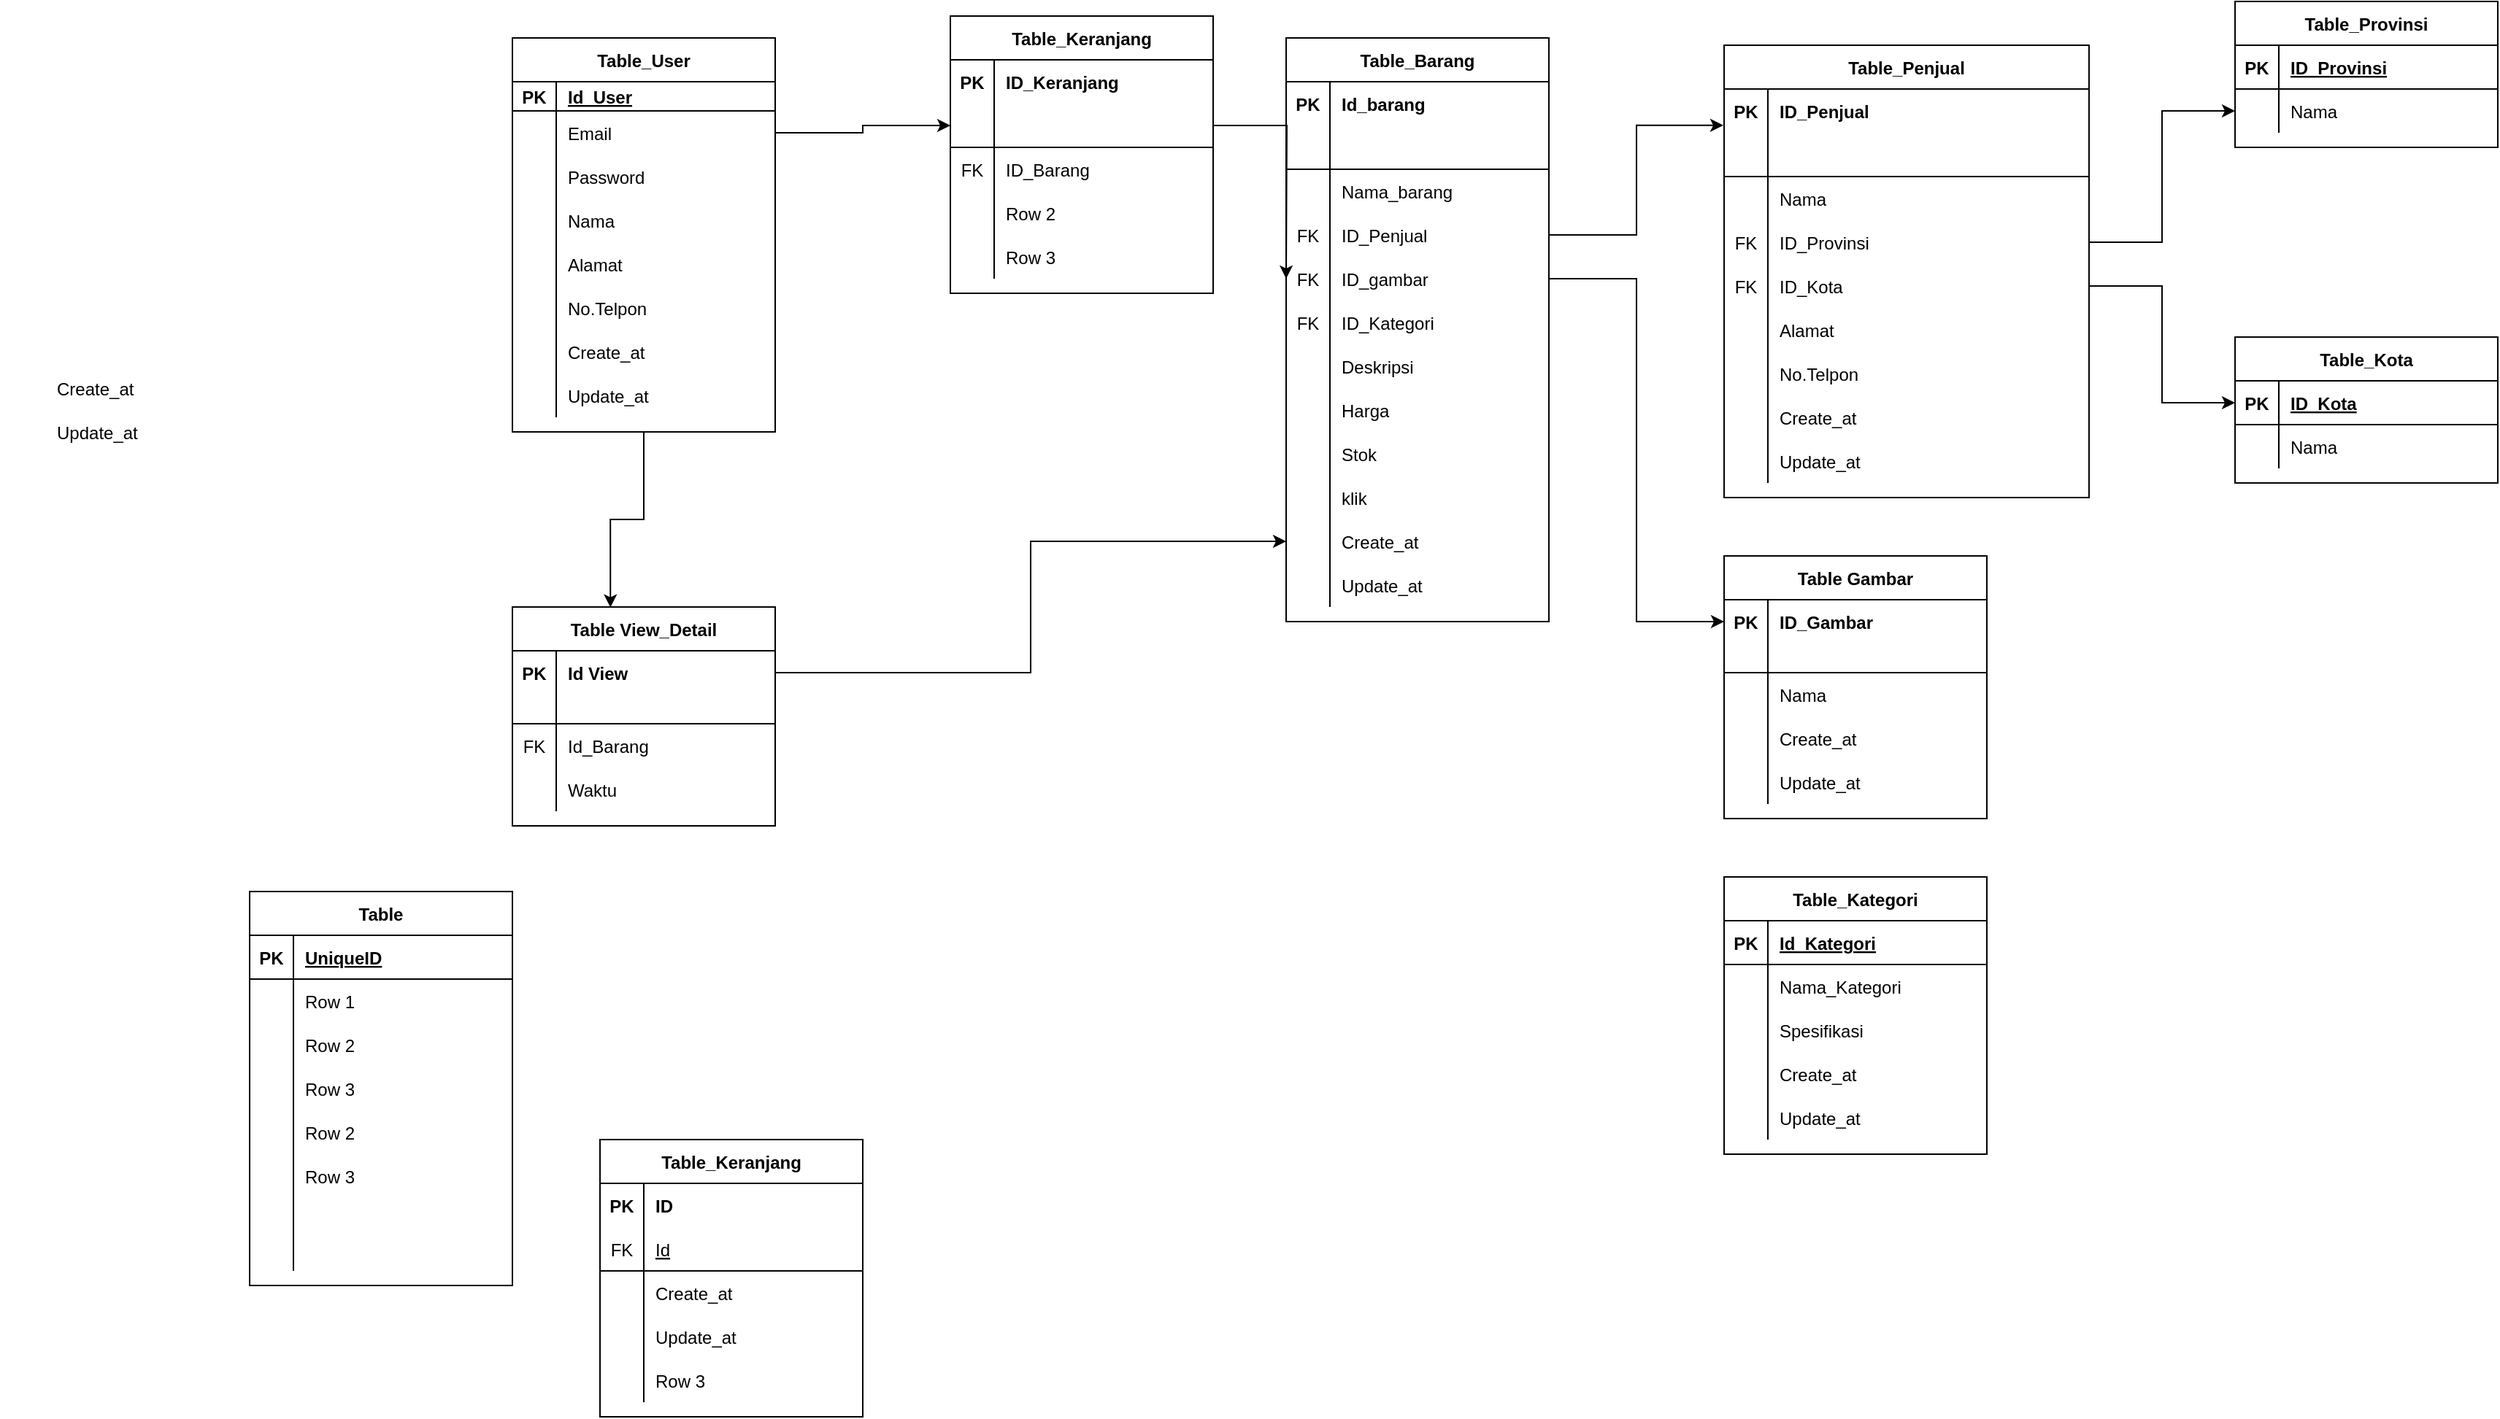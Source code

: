 <mxfile version="13.9.2" type="github">
  <diagram name="Page-1" id="9f46799a-70d6-7492-0946-bef42562c5a5">
    <mxGraphModel dx="2340" dy="604" grid="1" gridSize="10" guides="1" tooltips="1" connect="1" arrows="1" fold="1" page="1" pageScale="1" pageWidth="1100" pageHeight="850" background="#ffffff" math="0" shadow="0">
      <root>
        <mxCell id="0" />
        <mxCell id="1" parent="0" />
        <mxCell id="SXDYL1rwi5fSFHbhI0N0-360" style="edgeStyle=orthogonalEdgeStyle;rounded=0;orthogonalLoop=1;jettySize=auto;html=1;exitX=0.5;exitY=1;exitDx=0;exitDy=0;entryX=0.373;entryY=0.002;entryDx=0;entryDy=0;entryPerimeter=0;" edge="1" parent="1" source="SXDYL1rwi5fSFHbhI0N0-153" target="SXDYL1rwi5fSFHbhI0N0-343">
          <mxGeometry relative="1" as="geometry">
            <mxPoint x="-230" y="410" as="targetPoint" />
          </mxGeometry>
        </mxCell>
        <mxCell id="SXDYL1rwi5fSFHbhI0N0-153" value="Table_User" style="shape=table;startSize=30;container=1;collapsible=1;childLayout=tableLayout;fixedRows=1;rowLines=0;fontStyle=1;align=center;resizeLast=1;strokeColor=#000000;" vertex="1" parent="1">
          <mxGeometry x="-320" y="85" width="180" height="270" as="geometry" />
        </mxCell>
        <mxCell id="SXDYL1rwi5fSFHbhI0N0-154" value="" style="shape=partialRectangle;collapsible=0;dropTarget=0;pointerEvents=0;fillColor=none;top=0;left=0;bottom=1;right=0;points=[[0,0.5],[1,0.5]];portConstraint=eastwest;" vertex="1" parent="SXDYL1rwi5fSFHbhI0N0-153">
          <mxGeometry y="30" width="180" height="20" as="geometry" />
        </mxCell>
        <mxCell id="SXDYL1rwi5fSFHbhI0N0-155" value="PK" style="shape=partialRectangle;connectable=0;fillColor=none;top=0;left=0;bottom=0;right=0;fontStyle=1;overflow=hidden;" vertex="1" parent="SXDYL1rwi5fSFHbhI0N0-154">
          <mxGeometry width="30" height="20" as="geometry" />
        </mxCell>
        <mxCell id="SXDYL1rwi5fSFHbhI0N0-156" value="Id_User" style="shape=partialRectangle;connectable=0;fillColor=none;top=0;left=0;bottom=0;right=0;align=left;spacingLeft=6;fontStyle=5;overflow=hidden;" vertex="1" parent="SXDYL1rwi5fSFHbhI0N0-154">
          <mxGeometry x="30" width="150" height="20" as="geometry" />
        </mxCell>
        <mxCell id="SXDYL1rwi5fSFHbhI0N0-157" value="" style="shape=partialRectangle;collapsible=0;dropTarget=0;pointerEvents=0;fillColor=none;top=0;left=0;bottom=0;right=0;points=[[0,0.5],[1,0.5]];portConstraint=eastwest;" vertex="1" parent="SXDYL1rwi5fSFHbhI0N0-153">
          <mxGeometry y="50" width="180" height="30" as="geometry" />
        </mxCell>
        <mxCell id="SXDYL1rwi5fSFHbhI0N0-158" value="" style="shape=partialRectangle;connectable=0;fillColor=none;top=0;left=0;bottom=0;right=0;editable=1;overflow=hidden;" vertex="1" parent="SXDYL1rwi5fSFHbhI0N0-157">
          <mxGeometry width="30" height="30" as="geometry" />
        </mxCell>
        <mxCell id="SXDYL1rwi5fSFHbhI0N0-159" value="Email" style="shape=partialRectangle;connectable=0;fillColor=none;top=0;left=0;bottom=0;right=0;align=left;spacingLeft=6;overflow=hidden;" vertex="1" parent="SXDYL1rwi5fSFHbhI0N0-157">
          <mxGeometry x="30" width="150" height="30" as="geometry" />
        </mxCell>
        <mxCell id="SXDYL1rwi5fSFHbhI0N0-265" value="" style="shape=partialRectangle;collapsible=0;dropTarget=0;pointerEvents=0;fillColor=none;top=0;left=0;bottom=0;right=0;points=[[0,0.5],[1,0.5]];portConstraint=eastwest;strokeColor=#000000;" vertex="1" parent="SXDYL1rwi5fSFHbhI0N0-153">
          <mxGeometry y="80" width="180" height="30" as="geometry" />
        </mxCell>
        <mxCell id="SXDYL1rwi5fSFHbhI0N0-266" value="" style="shape=partialRectangle;connectable=0;fillColor=none;top=0;left=0;bottom=0;right=0;editable=1;overflow=hidden;" vertex="1" parent="SXDYL1rwi5fSFHbhI0N0-265">
          <mxGeometry width="30" height="30" as="geometry" />
        </mxCell>
        <mxCell id="SXDYL1rwi5fSFHbhI0N0-267" value="Password" style="shape=partialRectangle;connectable=0;fillColor=none;top=0;left=0;bottom=0;right=0;align=left;spacingLeft=6;overflow=hidden;" vertex="1" parent="SXDYL1rwi5fSFHbhI0N0-265">
          <mxGeometry x="30" width="150" height="30" as="geometry" />
        </mxCell>
        <mxCell id="SXDYL1rwi5fSFHbhI0N0-160" value="" style="shape=partialRectangle;collapsible=0;dropTarget=0;pointerEvents=0;fillColor=none;top=0;left=0;bottom=0;right=0;points=[[0,0.5],[1,0.5]];portConstraint=eastwest;" vertex="1" parent="SXDYL1rwi5fSFHbhI0N0-153">
          <mxGeometry y="110" width="180" height="30" as="geometry" />
        </mxCell>
        <mxCell id="SXDYL1rwi5fSFHbhI0N0-161" value="" style="shape=partialRectangle;connectable=0;fillColor=none;top=0;left=0;bottom=0;right=0;editable=1;overflow=hidden;" vertex="1" parent="SXDYL1rwi5fSFHbhI0N0-160">
          <mxGeometry width="30" height="30" as="geometry" />
        </mxCell>
        <mxCell id="SXDYL1rwi5fSFHbhI0N0-162" value="Nama" style="shape=partialRectangle;connectable=0;fillColor=none;top=0;left=0;bottom=0;right=0;align=left;spacingLeft=6;overflow=hidden;" vertex="1" parent="SXDYL1rwi5fSFHbhI0N0-160">
          <mxGeometry x="30" width="150" height="30" as="geometry" />
        </mxCell>
        <mxCell id="SXDYL1rwi5fSFHbhI0N0-163" value="" style="shape=partialRectangle;collapsible=0;dropTarget=0;pointerEvents=0;fillColor=none;top=0;left=0;bottom=0;right=0;points=[[0,0.5],[1,0.5]];portConstraint=eastwest;" vertex="1" parent="SXDYL1rwi5fSFHbhI0N0-153">
          <mxGeometry y="140" width="180" height="30" as="geometry" />
        </mxCell>
        <mxCell id="SXDYL1rwi5fSFHbhI0N0-164" value="" style="shape=partialRectangle;connectable=0;fillColor=none;top=0;left=0;bottom=0;right=0;editable=1;overflow=hidden;" vertex="1" parent="SXDYL1rwi5fSFHbhI0N0-163">
          <mxGeometry width="30" height="30" as="geometry" />
        </mxCell>
        <mxCell id="SXDYL1rwi5fSFHbhI0N0-165" value="Alamat" style="shape=partialRectangle;connectable=0;fillColor=none;top=0;left=0;bottom=0;right=0;align=left;spacingLeft=6;overflow=hidden;" vertex="1" parent="SXDYL1rwi5fSFHbhI0N0-163">
          <mxGeometry x="30" width="150" height="30" as="geometry" />
        </mxCell>
        <mxCell id="SXDYL1rwi5fSFHbhI0N0-268" value="" style="shape=partialRectangle;collapsible=0;dropTarget=0;pointerEvents=0;fillColor=none;top=0;left=0;bottom=0;right=0;points=[[0,0.5],[1,0.5]];portConstraint=eastwest;strokeColor=#000000;" vertex="1" parent="SXDYL1rwi5fSFHbhI0N0-153">
          <mxGeometry y="170" width="180" height="30" as="geometry" />
        </mxCell>
        <mxCell id="SXDYL1rwi5fSFHbhI0N0-269" value="" style="shape=partialRectangle;connectable=0;fillColor=none;top=0;left=0;bottom=0;right=0;editable=1;overflow=hidden;" vertex="1" parent="SXDYL1rwi5fSFHbhI0N0-268">
          <mxGeometry width="30" height="30" as="geometry" />
        </mxCell>
        <mxCell id="SXDYL1rwi5fSFHbhI0N0-270" value="No.Telpon" style="shape=partialRectangle;connectable=0;fillColor=none;top=0;left=0;bottom=0;right=0;align=left;spacingLeft=6;overflow=hidden;" vertex="1" parent="SXDYL1rwi5fSFHbhI0N0-268">
          <mxGeometry x="30" width="150" height="30" as="geometry" />
        </mxCell>
        <mxCell id="SXDYL1rwi5fSFHbhI0N0-175" value="" style="shape=partialRectangle;collapsible=0;dropTarget=0;pointerEvents=0;fillColor=none;top=0;left=0;bottom=0;right=0;points=[[0,0.5],[1,0.5]];portConstraint=eastwest;strokeColor=#000000;" vertex="1" parent="SXDYL1rwi5fSFHbhI0N0-153">
          <mxGeometry y="200" width="180" height="30" as="geometry" />
        </mxCell>
        <mxCell id="SXDYL1rwi5fSFHbhI0N0-176" value="" style="shape=partialRectangle;connectable=0;fillColor=none;top=0;left=0;bottom=0;right=0;editable=1;overflow=hidden;" vertex="1" parent="SXDYL1rwi5fSFHbhI0N0-175">
          <mxGeometry width="30" height="30" as="geometry" />
        </mxCell>
        <mxCell id="SXDYL1rwi5fSFHbhI0N0-177" value="Create_at" style="shape=partialRectangle;connectable=0;fillColor=none;top=0;left=0;bottom=0;right=0;align=left;spacingLeft=6;overflow=hidden;" vertex="1" parent="SXDYL1rwi5fSFHbhI0N0-175">
          <mxGeometry x="30" width="150" height="30" as="geometry" />
        </mxCell>
        <mxCell id="SXDYL1rwi5fSFHbhI0N0-178" value="" style="shape=partialRectangle;collapsible=0;dropTarget=0;pointerEvents=0;fillColor=none;top=0;left=0;bottom=0;right=0;points=[[0,0.5],[1,0.5]];portConstraint=eastwest;strokeColor=#000000;" vertex="1" parent="SXDYL1rwi5fSFHbhI0N0-153">
          <mxGeometry y="230" width="180" height="30" as="geometry" />
        </mxCell>
        <mxCell id="SXDYL1rwi5fSFHbhI0N0-179" value="" style="shape=partialRectangle;connectable=0;fillColor=none;top=0;left=0;bottom=0;right=0;editable=1;overflow=hidden;" vertex="1" parent="SXDYL1rwi5fSFHbhI0N0-178">
          <mxGeometry width="30" height="30" as="geometry" />
        </mxCell>
        <mxCell id="SXDYL1rwi5fSFHbhI0N0-180" value="Update_at" style="shape=partialRectangle;connectable=0;fillColor=none;top=0;left=0;bottom=0;right=0;align=left;spacingLeft=6;overflow=hidden;" vertex="1" parent="SXDYL1rwi5fSFHbhI0N0-178">
          <mxGeometry x="30" width="150" height="30" as="geometry" />
        </mxCell>
        <mxCell id="SXDYL1rwi5fSFHbhI0N0-181" value="Table_Barang" style="shape=table;startSize=30;container=1;collapsible=1;childLayout=tableLayout;fixedRows=1;rowLines=0;fontStyle=1;align=center;resizeLast=1;strokeColor=#000000;" vertex="1" parent="1">
          <mxGeometry x="210" y="85" width="180" height="400" as="geometry" />
        </mxCell>
        <mxCell id="SXDYL1rwi5fSFHbhI0N0-221" value="" style="shape=partialRectangle;collapsible=0;dropTarget=0;pointerEvents=0;fillColor=none;top=0;left=0;bottom=0;right=0;points=[[0,0.5],[1,0.5]];portConstraint=eastwest;strokeColor=#000000;" vertex="1" parent="SXDYL1rwi5fSFHbhI0N0-181">
          <mxGeometry y="30" width="180" height="30" as="geometry" />
        </mxCell>
        <mxCell id="SXDYL1rwi5fSFHbhI0N0-222" value="PK" style="shape=partialRectangle;connectable=0;fillColor=none;top=0;left=0;bottom=0;right=0;fontStyle=1;overflow=hidden;" vertex="1" parent="SXDYL1rwi5fSFHbhI0N0-221">
          <mxGeometry width="30" height="30" as="geometry" />
        </mxCell>
        <mxCell id="SXDYL1rwi5fSFHbhI0N0-223" value="Id_barang" style="shape=partialRectangle;connectable=0;fillColor=none;top=0;left=0;bottom=0;right=0;align=left;spacingLeft=6;fontStyle=1;overflow=hidden;" vertex="1" parent="SXDYL1rwi5fSFHbhI0N0-221">
          <mxGeometry x="30" width="150" height="30" as="geometry" />
        </mxCell>
        <mxCell id="SXDYL1rwi5fSFHbhI0N0-182" value="" style="shape=partialRectangle;collapsible=0;dropTarget=0;pointerEvents=0;fillColor=none;top=0;left=0;bottom=1;right=0;points=[[0,0.5],[1,0.5]];portConstraint=eastwest;" vertex="1" parent="SXDYL1rwi5fSFHbhI0N0-181">
          <mxGeometry y="60" width="180" height="30" as="geometry" />
        </mxCell>
        <mxCell id="SXDYL1rwi5fSFHbhI0N0-183" value="" style="shape=partialRectangle;connectable=0;fillColor=none;top=0;left=0;bottom=0;right=0;fontStyle=0;overflow=hidden;" vertex="1" parent="SXDYL1rwi5fSFHbhI0N0-182">
          <mxGeometry width="30" height="30" as="geometry" />
        </mxCell>
        <mxCell id="SXDYL1rwi5fSFHbhI0N0-184" value="" style="shape=partialRectangle;connectable=0;fillColor=none;top=0;left=0;bottom=0;right=0;align=left;spacingLeft=6;fontStyle=4;overflow=hidden;" vertex="1" parent="SXDYL1rwi5fSFHbhI0N0-182">
          <mxGeometry x="30" width="150" height="30" as="geometry" />
        </mxCell>
        <mxCell id="SXDYL1rwi5fSFHbhI0N0-211" value="" style="shape=partialRectangle;collapsible=0;dropTarget=0;pointerEvents=0;fillColor=none;top=0;left=0;bottom=0;right=0;points=[[0,0.5],[1,0.5]];portConstraint=eastwest;" vertex="1" parent="SXDYL1rwi5fSFHbhI0N0-181">
          <mxGeometry y="90" width="180" height="30" as="geometry" />
        </mxCell>
        <mxCell id="SXDYL1rwi5fSFHbhI0N0-212" value="" style="shape=partialRectangle;connectable=0;fillColor=none;top=0;left=0;bottom=0;right=0;editable=1;overflow=hidden;" vertex="1" parent="SXDYL1rwi5fSFHbhI0N0-211">
          <mxGeometry width="30" height="30" as="geometry" />
        </mxCell>
        <mxCell id="SXDYL1rwi5fSFHbhI0N0-213" value="Nama_barang" style="shape=partialRectangle;connectable=0;fillColor=none;top=0;left=0;bottom=0;right=0;align=left;spacingLeft=6;overflow=hidden;" vertex="1" parent="SXDYL1rwi5fSFHbhI0N0-211">
          <mxGeometry x="30" width="150" height="30" as="geometry" />
        </mxCell>
        <mxCell id="SXDYL1rwi5fSFHbhI0N0-218" value="" style="shape=partialRectangle;collapsible=0;dropTarget=0;pointerEvents=0;fillColor=none;top=0;left=0;bottom=0;right=0;points=[[0,0.5],[1,0.5]];portConstraint=eastwest;strokeColor=#000000;" vertex="1" parent="SXDYL1rwi5fSFHbhI0N0-181">
          <mxGeometry y="120" width="180" height="30" as="geometry" />
        </mxCell>
        <mxCell id="SXDYL1rwi5fSFHbhI0N0-219" value="FK" style="shape=partialRectangle;connectable=0;fillColor=none;top=0;left=0;bottom=0;right=0;fontStyle=0;overflow=hidden;" vertex="1" parent="SXDYL1rwi5fSFHbhI0N0-218">
          <mxGeometry width="30" height="30" as="geometry" />
        </mxCell>
        <mxCell id="SXDYL1rwi5fSFHbhI0N0-220" value="ID_Penjual" style="shape=partialRectangle;connectable=0;fillColor=none;top=0;left=0;bottom=0;right=0;align=left;spacingLeft=6;fontStyle=0;overflow=hidden;" vertex="1" parent="SXDYL1rwi5fSFHbhI0N0-218">
          <mxGeometry x="30" width="150" height="30" as="geometry" />
        </mxCell>
        <mxCell id="SXDYL1rwi5fSFHbhI0N0-353" value="" style="shape=partialRectangle;collapsible=0;dropTarget=0;pointerEvents=0;fillColor=none;top=0;left=0;bottom=0;right=0;points=[[0,0.5],[1,0.5]];portConstraint=eastwest;" vertex="1" parent="SXDYL1rwi5fSFHbhI0N0-181">
          <mxGeometry y="150" width="180" height="30" as="geometry" />
        </mxCell>
        <mxCell id="SXDYL1rwi5fSFHbhI0N0-354" value="FK" style="shape=partialRectangle;connectable=0;fillColor=none;top=0;left=0;bottom=0;right=0;editable=1;overflow=hidden;" vertex="1" parent="SXDYL1rwi5fSFHbhI0N0-353">
          <mxGeometry width="30" height="30" as="geometry" />
        </mxCell>
        <mxCell id="SXDYL1rwi5fSFHbhI0N0-355" value="ID_gambar" style="shape=partialRectangle;connectable=0;fillColor=none;top=0;left=0;bottom=0;right=0;align=left;spacingLeft=6;overflow=hidden;" vertex="1" parent="SXDYL1rwi5fSFHbhI0N0-353">
          <mxGeometry x="30" width="150" height="30" as="geometry" />
        </mxCell>
        <mxCell id="SXDYL1rwi5fSFHbhI0N0-405" value="" style="shape=partialRectangle;collapsible=0;dropTarget=0;pointerEvents=0;fillColor=none;top=0;left=0;bottom=0;right=0;points=[[0,0.5],[1,0.5]];portConstraint=eastwest;strokeColor=#000000;" vertex="1" parent="SXDYL1rwi5fSFHbhI0N0-181">
          <mxGeometry y="180" width="180" height="30" as="geometry" />
        </mxCell>
        <mxCell id="SXDYL1rwi5fSFHbhI0N0-406" value="FK" style="shape=partialRectangle;connectable=0;fillColor=none;top=0;left=0;bottom=0;right=0;fontStyle=0;overflow=hidden;" vertex="1" parent="SXDYL1rwi5fSFHbhI0N0-405">
          <mxGeometry width="30" height="30" as="geometry" />
        </mxCell>
        <mxCell id="SXDYL1rwi5fSFHbhI0N0-407" value="ID_Kategori" style="shape=partialRectangle;connectable=0;fillColor=none;top=0;left=0;bottom=0;right=0;align=left;spacingLeft=6;fontStyle=0;overflow=hidden;" vertex="1" parent="SXDYL1rwi5fSFHbhI0N0-405">
          <mxGeometry x="30" width="150" height="30" as="geometry" />
        </mxCell>
        <mxCell id="SXDYL1rwi5fSFHbhI0N0-185" value="" style="shape=partialRectangle;collapsible=0;dropTarget=0;pointerEvents=0;fillColor=none;top=0;left=0;bottom=0;right=0;points=[[0,0.5],[1,0.5]];portConstraint=eastwest;" vertex="1" parent="SXDYL1rwi5fSFHbhI0N0-181">
          <mxGeometry y="210" width="180" height="30" as="geometry" />
        </mxCell>
        <mxCell id="SXDYL1rwi5fSFHbhI0N0-186" value="" style="shape=partialRectangle;connectable=0;fillColor=none;top=0;left=0;bottom=0;right=0;editable=1;overflow=hidden;" vertex="1" parent="SXDYL1rwi5fSFHbhI0N0-185">
          <mxGeometry width="30" height="30" as="geometry" />
        </mxCell>
        <mxCell id="SXDYL1rwi5fSFHbhI0N0-187" value="Deskripsi" style="shape=partialRectangle;connectable=0;fillColor=none;top=0;left=0;bottom=0;right=0;align=left;spacingLeft=6;overflow=hidden;" vertex="1" parent="SXDYL1rwi5fSFHbhI0N0-185">
          <mxGeometry x="30" width="150" height="30" as="geometry" />
        </mxCell>
        <mxCell id="SXDYL1rwi5fSFHbhI0N0-188" value="" style="shape=partialRectangle;collapsible=0;dropTarget=0;pointerEvents=0;fillColor=none;top=0;left=0;bottom=0;right=0;points=[[0,0.5],[1,0.5]];portConstraint=eastwest;" vertex="1" parent="SXDYL1rwi5fSFHbhI0N0-181">
          <mxGeometry y="240" width="180" height="30" as="geometry" />
        </mxCell>
        <mxCell id="SXDYL1rwi5fSFHbhI0N0-189" value="" style="shape=partialRectangle;connectable=0;fillColor=none;top=0;left=0;bottom=0;right=0;editable=1;overflow=hidden;" vertex="1" parent="SXDYL1rwi5fSFHbhI0N0-188">
          <mxGeometry width="30" height="30" as="geometry" />
        </mxCell>
        <mxCell id="SXDYL1rwi5fSFHbhI0N0-190" value="Harga" style="shape=partialRectangle;connectable=0;fillColor=none;top=0;left=0;bottom=0;right=0;align=left;spacingLeft=6;overflow=hidden;" vertex="1" parent="SXDYL1rwi5fSFHbhI0N0-188">
          <mxGeometry x="30" width="150" height="30" as="geometry" />
        </mxCell>
        <mxCell id="SXDYL1rwi5fSFHbhI0N0-215" value="" style="shape=partialRectangle;collapsible=0;dropTarget=0;pointerEvents=0;fillColor=none;top=0;left=0;bottom=0;right=0;points=[[0,0.5],[1,0.5]];portConstraint=eastwest;" vertex="1" parent="SXDYL1rwi5fSFHbhI0N0-181">
          <mxGeometry y="270" width="180" height="30" as="geometry" />
        </mxCell>
        <mxCell id="SXDYL1rwi5fSFHbhI0N0-216" value="" style="shape=partialRectangle;connectable=0;fillColor=none;top=0;left=0;bottom=0;right=0;editable=1;overflow=hidden;" vertex="1" parent="SXDYL1rwi5fSFHbhI0N0-215">
          <mxGeometry width="30" height="30" as="geometry" />
        </mxCell>
        <mxCell id="SXDYL1rwi5fSFHbhI0N0-217" value="Stok" style="shape=partialRectangle;connectable=0;fillColor=none;top=0;left=0;bottom=0;right=0;align=left;spacingLeft=6;overflow=hidden;" vertex="1" parent="SXDYL1rwi5fSFHbhI0N0-215">
          <mxGeometry x="30" width="150" height="30" as="geometry" />
        </mxCell>
        <mxCell id="SXDYL1rwi5fSFHbhI0N0-191" value="" style="shape=partialRectangle;collapsible=0;dropTarget=0;pointerEvents=0;fillColor=none;top=0;left=0;bottom=0;right=0;points=[[0,0.5],[1,0.5]];portConstraint=eastwest;" vertex="1" parent="SXDYL1rwi5fSFHbhI0N0-181">
          <mxGeometry y="300" width="180" height="30" as="geometry" />
        </mxCell>
        <mxCell id="SXDYL1rwi5fSFHbhI0N0-192" value="" style="shape=partialRectangle;connectable=0;fillColor=none;top=0;left=0;bottom=0;right=0;editable=1;overflow=hidden;" vertex="1" parent="SXDYL1rwi5fSFHbhI0N0-191">
          <mxGeometry width="30" height="30" as="geometry" />
        </mxCell>
        <mxCell id="SXDYL1rwi5fSFHbhI0N0-193" value="klik" style="shape=partialRectangle;connectable=0;fillColor=none;top=0;left=0;bottom=0;right=0;align=left;spacingLeft=6;overflow=hidden;" vertex="1" parent="SXDYL1rwi5fSFHbhI0N0-191">
          <mxGeometry x="30" width="150" height="30" as="geometry" />
        </mxCell>
        <mxCell id="SXDYL1rwi5fSFHbhI0N0-244" value="" style="shape=partialRectangle;collapsible=0;dropTarget=0;pointerEvents=0;fillColor=none;top=0;left=0;bottom=0;right=0;points=[[0,0.5],[1,0.5]];portConstraint=eastwest;" vertex="1" parent="SXDYL1rwi5fSFHbhI0N0-181">
          <mxGeometry y="330" width="180" height="30" as="geometry" />
        </mxCell>
        <mxCell id="SXDYL1rwi5fSFHbhI0N0-245" value="" style="shape=partialRectangle;connectable=0;fillColor=none;top=0;left=0;bottom=0;right=0;editable=1;overflow=hidden;" vertex="1" parent="SXDYL1rwi5fSFHbhI0N0-244">
          <mxGeometry width="30" height="30" as="geometry" />
        </mxCell>
        <mxCell id="SXDYL1rwi5fSFHbhI0N0-246" value="Create_at" style="shape=partialRectangle;connectable=0;fillColor=none;top=0;left=0;bottom=0;right=0;align=left;spacingLeft=6;overflow=hidden;" vertex="1" parent="SXDYL1rwi5fSFHbhI0N0-244">
          <mxGeometry x="30" width="150" height="30" as="geometry" />
        </mxCell>
        <mxCell id="SXDYL1rwi5fSFHbhI0N0-247" value="" style="shape=partialRectangle;collapsible=0;dropTarget=0;pointerEvents=0;fillColor=none;top=0;left=0;bottom=0;right=0;points=[[0,0.5],[1,0.5]];portConstraint=eastwest;" vertex="1" parent="SXDYL1rwi5fSFHbhI0N0-181">
          <mxGeometry y="360" width="180" height="30" as="geometry" />
        </mxCell>
        <mxCell id="SXDYL1rwi5fSFHbhI0N0-248" value="" style="shape=partialRectangle;connectable=0;fillColor=none;top=0;left=0;bottom=0;right=0;editable=1;overflow=hidden;" vertex="1" parent="SXDYL1rwi5fSFHbhI0N0-247">
          <mxGeometry width="30" height="30" as="geometry" />
        </mxCell>
        <mxCell id="SXDYL1rwi5fSFHbhI0N0-249" value="Update_at" style="shape=partialRectangle;connectable=0;fillColor=none;top=0;left=0;bottom=0;right=0;align=left;spacingLeft=6;overflow=hidden;" vertex="1" parent="SXDYL1rwi5fSFHbhI0N0-247">
          <mxGeometry x="30" width="150" height="30" as="geometry" />
        </mxCell>
        <mxCell id="SXDYL1rwi5fSFHbhI0N0-206" value="" style="shape=table;startSize=0;container=1;collapsible=1;childLayout=tableLayout;fixedRows=1;rowLines=0;fontStyle=0;align=center;resizeLast=1;strokeColor=none;fillColor=none;" vertex="1" parent="1">
          <mxGeometry x="-670" y="310" width="180" height="60" as="geometry" />
        </mxCell>
        <mxCell id="SXDYL1rwi5fSFHbhI0N0-207" value="" style="shape=partialRectangle;collapsible=0;dropTarget=0;pointerEvents=0;fillColor=none;top=0;left=0;bottom=0;right=0;points=[[0,0.5],[1,0.5]];portConstraint=eastwest;" vertex="1" parent="SXDYL1rwi5fSFHbhI0N0-206">
          <mxGeometry width="180" height="30" as="geometry" />
        </mxCell>
        <mxCell id="SXDYL1rwi5fSFHbhI0N0-208" value="" style="shape=partialRectangle;connectable=0;fillColor=none;top=0;left=0;bottom=0;right=0;editable=1;overflow=hidden;" vertex="1" parent="SXDYL1rwi5fSFHbhI0N0-207">
          <mxGeometry width="30" height="30" as="geometry" />
        </mxCell>
        <mxCell id="SXDYL1rwi5fSFHbhI0N0-209" value="Create_at" style="shape=partialRectangle;connectable=0;fillColor=none;top=0;left=0;bottom=0;right=0;align=left;spacingLeft=6;overflow=hidden;" vertex="1" parent="SXDYL1rwi5fSFHbhI0N0-207">
          <mxGeometry x="30" width="150" height="30" as="geometry" />
        </mxCell>
        <mxCell id="SXDYL1rwi5fSFHbhI0N0-203" value="" style="shape=partialRectangle;collapsible=0;dropTarget=0;pointerEvents=0;fillColor=none;top=0;left=0;bottom=0;right=0;points=[[0,0.5],[1,0.5]];portConstraint=eastwest;" vertex="1" parent="SXDYL1rwi5fSFHbhI0N0-206">
          <mxGeometry y="30" width="180" height="30" as="geometry" />
        </mxCell>
        <mxCell id="SXDYL1rwi5fSFHbhI0N0-204" value="" style="shape=partialRectangle;connectable=0;fillColor=none;top=0;left=0;bottom=0;right=0;editable=1;overflow=hidden;" vertex="1" parent="SXDYL1rwi5fSFHbhI0N0-203">
          <mxGeometry width="30" height="30" as="geometry" />
        </mxCell>
        <mxCell id="SXDYL1rwi5fSFHbhI0N0-205" value="Update_at" style="shape=partialRectangle;connectable=0;fillColor=none;top=0;left=0;bottom=0;right=0;align=left;spacingLeft=6;overflow=hidden;" vertex="1" parent="SXDYL1rwi5fSFHbhI0N0-203">
          <mxGeometry x="30" width="150" height="30" as="geometry" />
        </mxCell>
        <mxCell id="SXDYL1rwi5fSFHbhI0N0-250" value="Table_Kategori" style="shape=table;startSize=30;container=1;collapsible=1;childLayout=tableLayout;fixedRows=1;rowLines=0;fontStyle=1;align=center;resizeLast=1;strokeColor=#000000;" vertex="1" parent="1">
          <mxGeometry x="510" y="660" width="180" height="190" as="geometry" />
        </mxCell>
        <mxCell id="SXDYL1rwi5fSFHbhI0N0-251" value="" style="shape=partialRectangle;collapsible=0;dropTarget=0;pointerEvents=0;fillColor=none;top=0;left=0;bottom=1;right=0;points=[[0,0.5],[1,0.5]];portConstraint=eastwest;" vertex="1" parent="SXDYL1rwi5fSFHbhI0N0-250">
          <mxGeometry y="30" width="180" height="30" as="geometry" />
        </mxCell>
        <mxCell id="SXDYL1rwi5fSFHbhI0N0-252" value="PK" style="shape=partialRectangle;connectable=0;fillColor=none;top=0;left=0;bottom=0;right=0;fontStyle=1;overflow=hidden;" vertex="1" parent="SXDYL1rwi5fSFHbhI0N0-251">
          <mxGeometry width="30" height="30" as="geometry" />
        </mxCell>
        <mxCell id="SXDYL1rwi5fSFHbhI0N0-253" value="Id_Kategori" style="shape=partialRectangle;connectable=0;fillColor=none;top=0;left=0;bottom=0;right=0;align=left;spacingLeft=6;fontStyle=5;overflow=hidden;" vertex="1" parent="SXDYL1rwi5fSFHbhI0N0-251">
          <mxGeometry x="30" width="150" height="30" as="geometry" />
        </mxCell>
        <mxCell id="SXDYL1rwi5fSFHbhI0N0-254" value="" style="shape=partialRectangle;collapsible=0;dropTarget=0;pointerEvents=0;fillColor=none;top=0;left=0;bottom=0;right=0;points=[[0,0.5],[1,0.5]];portConstraint=eastwest;" vertex="1" parent="SXDYL1rwi5fSFHbhI0N0-250">
          <mxGeometry y="60" width="180" height="30" as="geometry" />
        </mxCell>
        <mxCell id="SXDYL1rwi5fSFHbhI0N0-255" value="" style="shape=partialRectangle;connectable=0;fillColor=none;top=0;left=0;bottom=0;right=0;editable=1;overflow=hidden;" vertex="1" parent="SXDYL1rwi5fSFHbhI0N0-254">
          <mxGeometry width="30" height="30" as="geometry" />
        </mxCell>
        <mxCell id="SXDYL1rwi5fSFHbhI0N0-256" value="Nama_Kategori" style="shape=partialRectangle;connectable=0;fillColor=none;top=0;left=0;bottom=0;right=0;align=left;spacingLeft=6;overflow=hidden;" vertex="1" parent="SXDYL1rwi5fSFHbhI0N0-254">
          <mxGeometry x="30" width="150" height="30" as="geometry" />
        </mxCell>
        <mxCell id="SXDYL1rwi5fSFHbhI0N0-312" value="" style="shape=partialRectangle;collapsible=0;dropTarget=0;pointerEvents=0;fillColor=none;top=0;left=0;bottom=0;right=0;points=[[0,0.5],[1,0.5]];portConstraint=eastwest;strokeColor=#000000;" vertex="1" parent="SXDYL1rwi5fSFHbhI0N0-250">
          <mxGeometry y="90" width="180" height="30" as="geometry" />
        </mxCell>
        <mxCell id="SXDYL1rwi5fSFHbhI0N0-313" value="" style="shape=partialRectangle;connectable=0;fillColor=none;top=0;left=0;bottom=0;right=0;editable=1;overflow=hidden;" vertex="1" parent="SXDYL1rwi5fSFHbhI0N0-312">
          <mxGeometry width="30" height="30" as="geometry" />
        </mxCell>
        <mxCell id="SXDYL1rwi5fSFHbhI0N0-314" value="Spesifikasi" style="shape=partialRectangle;connectable=0;fillColor=none;top=0;left=0;bottom=0;right=0;align=left;spacingLeft=6;overflow=hidden;" vertex="1" parent="SXDYL1rwi5fSFHbhI0N0-312">
          <mxGeometry x="30" width="150" height="30" as="geometry" />
        </mxCell>
        <mxCell id="SXDYL1rwi5fSFHbhI0N0-237" value="" style="shape=partialRectangle;collapsible=0;dropTarget=0;pointerEvents=0;fillColor=none;top=0;left=0;bottom=0;right=0;points=[[0,0.5],[1,0.5]];portConstraint=eastwest;" vertex="1" parent="SXDYL1rwi5fSFHbhI0N0-250">
          <mxGeometry y="120" width="180" height="30" as="geometry" />
        </mxCell>
        <mxCell id="SXDYL1rwi5fSFHbhI0N0-238" value="" style="shape=partialRectangle;connectable=0;fillColor=none;top=0;left=0;bottom=0;right=0;editable=1;overflow=hidden;" vertex="1" parent="SXDYL1rwi5fSFHbhI0N0-237">
          <mxGeometry width="30" height="30" as="geometry" />
        </mxCell>
        <mxCell id="SXDYL1rwi5fSFHbhI0N0-239" value="Create_at" style="shape=partialRectangle;connectable=0;fillColor=none;top=0;left=0;bottom=0;right=0;align=left;spacingLeft=6;overflow=hidden;" vertex="1" parent="SXDYL1rwi5fSFHbhI0N0-237">
          <mxGeometry x="30" width="150" height="30" as="geometry" />
        </mxCell>
        <mxCell id="SXDYL1rwi5fSFHbhI0N0-240" value="" style="shape=partialRectangle;collapsible=0;dropTarget=0;pointerEvents=0;fillColor=none;top=0;left=0;bottom=0;right=0;points=[[0,0.5],[1,0.5]];portConstraint=eastwest;" vertex="1" parent="SXDYL1rwi5fSFHbhI0N0-250">
          <mxGeometry y="150" width="180" height="30" as="geometry" />
        </mxCell>
        <mxCell id="SXDYL1rwi5fSFHbhI0N0-241" value="" style="shape=partialRectangle;connectable=0;fillColor=none;top=0;left=0;bottom=0;right=0;editable=1;overflow=hidden;" vertex="1" parent="SXDYL1rwi5fSFHbhI0N0-240">
          <mxGeometry width="30" height="30" as="geometry" />
        </mxCell>
        <mxCell id="SXDYL1rwi5fSFHbhI0N0-242" value="Update_at" style="shape=partialRectangle;connectable=0;fillColor=none;top=0;left=0;bottom=0;right=0;align=left;spacingLeft=6;overflow=hidden;" vertex="1" parent="SXDYL1rwi5fSFHbhI0N0-240">
          <mxGeometry x="30" width="150" height="30" as="geometry" />
        </mxCell>
        <mxCell id="SXDYL1rwi5fSFHbhI0N0-271" value="Table_Keranjang" style="shape=table;startSize=30;container=1;collapsible=1;childLayout=tableLayout;fixedRows=1;rowLines=0;fontStyle=1;align=center;resizeLast=1;strokeColor=#000000;" vertex="1" parent="1">
          <mxGeometry x="-20" y="70" width="180" height="190" as="geometry" />
        </mxCell>
        <mxCell id="SXDYL1rwi5fSFHbhI0N0-285" value="" style="shape=partialRectangle;collapsible=0;dropTarget=0;pointerEvents=0;fillColor=none;top=0;left=0;bottom=0;right=0;points=[[0,0.5],[1,0.5]];portConstraint=eastwest;strokeColor=#000000;" vertex="1" parent="SXDYL1rwi5fSFHbhI0N0-271">
          <mxGeometry y="30" width="180" height="30" as="geometry" />
        </mxCell>
        <mxCell id="SXDYL1rwi5fSFHbhI0N0-286" value="PK" style="shape=partialRectangle;connectable=0;fillColor=none;top=0;left=0;bottom=0;right=0;fontStyle=1;overflow=hidden;" vertex="1" parent="SXDYL1rwi5fSFHbhI0N0-285">
          <mxGeometry width="30" height="30" as="geometry" />
        </mxCell>
        <mxCell id="SXDYL1rwi5fSFHbhI0N0-287" value="ID_Keranjang" style="shape=partialRectangle;connectable=0;fillColor=none;top=0;left=0;bottom=0;right=0;align=left;spacingLeft=6;fontStyle=1;overflow=hidden;" vertex="1" parent="SXDYL1rwi5fSFHbhI0N0-285">
          <mxGeometry x="30" width="150" height="30" as="geometry" />
        </mxCell>
        <mxCell id="SXDYL1rwi5fSFHbhI0N0-272" value="" style="shape=partialRectangle;collapsible=0;dropTarget=0;pointerEvents=0;fillColor=none;top=0;left=0;bottom=1;right=0;points=[[0,0.5],[1,0.5]];portConstraint=eastwest;" vertex="1" parent="SXDYL1rwi5fSFHbhI0N0-271">
          <mxGeometry y="60" width="180" height="30" as="geometry" />
        </mxCell>
        <mxCell id="SXDYL1rwi5fSFHbhI0N0-273" value="" style="shape=partialRectangle;connectable=0;fillColor=none;top=0;left=0;bottom=0;right=0;fontStyle=0;overflow=hidden;" vertex="1" parent="SXDYL1rwi5fSFHbhI0N0-272">
          <mxGeometry width="30" height="30" as="geometry" />
        </mxCell>
        <mxCell id="SXDYL1rwi5fSFHbhI0N0-274" value="" style="shape=partialRectangle;connectable=0;fillColor=none;top=0;left=0;bottom=0;right=0;align=left;spacingLeft=6;fontStyle=4;overflow=hidden;" vertex="1" parent="SXDYL1rwi5fSFHbhI0N0-272">
          <mxGeometry x="30" width="150" height="30" as="geometry" />
        </mxCell>
        <mxCell id="SXDYL1rwi5fSFHbhI0N0-275" value="" style="shape=partialRectangle;collapsible=0;dropTarget=0;pointerEvents=0;fillColor=none;top=0;left=0;bottom=0;right=0;points=[[0,0.5],[1,0.5]];portConstraint=eastwest;" vertex="1" parent="SXDYL1rwi5fSFHbhI0N0-271">
          <mxGeometry y="90" width="180" height="30" as="geometry" />
        </mxCell>
        <mxCell id="SXDYL1rwi5fSFHbhI0N0-276" value="FK" style="shape=partialRectangle;connectable=0;fillColor=none;top=0;left=0;bottom=0;right=0;editable=1;overflow=hidden;" vertex="1" parent="SXDYL1rwi5fSFHbhI0N0-275">
          <mxGeometry width="30" height="30" as="geometry" />
        </mxCell>
        <mxCell id="SXDYL1rwi5fSFHbhI0N0-277" value="ID_Barang" style="shape=partialRectangle;connectable=0;fillColor=none;top=0;left=0;bottom=0;right=0;align=left;spacingLeft=6;overflow=hidden;" vertex="1" parent="SXDYL1rwi5fSFHbhI0N0-275">
          <mxGeometry x="30" width="150" height="30" as="geometry" />
        </mxCell>
        <mxCell id="SXDYL1rwi5fSFHbhI0N0-278" value="" style="shape=partialRectangle;collapsible=0;dropTarget=0;pointerEvents=0;fillColor=none;top=0;left=0;bottom=0;right=0;points=[[0,0.5],[1,0.5]];portConstraint=eastwest;" vertex="1" parent="SXDYL1rwi5fSFHbhI0N0-271">
          <mxGeometry y="120" width="180" height="30" as="geometry" />
        </mxCell>
        <mxCell id="SXDYL1rwi5fSFHbhI0N0-279" value="" style="shape=partialRectangle;connectable=0;fillColor=none;top=0;left=0;bottom=0;right=0;editable=1;overflow=hidden;" vertex="1" parent="SXDYL1rwi5fSFHbhI0N0-278">
          <mxGeometry width="30" height="30" as="geometry" />
        </mxCell>
        <mxCell id="SXDYL1rwi5fSFHbhI0N0-280" value="Row 2" style="shape=partialRectangle;connectable=0;fillColor=none;top=0;left=0;bottom=0;right=0;align=left;spacingLeft=6;overflow=hidden;" vertex="1" parent="SXDYL1rwi5fSFHbhI0N0-278">
          <mxGeometry x="30" width="150" height="30" as="geometry" />
        </mxCell>
        <mxCell id="SXDYL1rwi5fSFHbhI0N0-281" value="" style="shape=partialRectangle;collapsible=0;dropTarget=0;pointerEvents=0;fillColor=none;top=0;left=0;bottom=0;right=0;points=[[0,0.5],[1,0.5]];portConstraint=eastwest;" vertex="1" parent="SXDYL1rwi5fSFHbhI0N0-271">
          <mxGeometry y="150" width="180" height="30" as="geometry" />
        </mxCell>
        <mxCell id="SXDYL1rwi5fSFHbhI0N0-282" value="" style="shape=partialRectangle;connectable=0;fillColor=none;top=0;left=0;bottom=0;right=0;editable=1;overflow=hidden;" vertex="1" parent="SXDYL1rwi5fSFHbhI0N0-281">
          <mxGeometry width="30" height="30" as="geometry" />
        </mxCell>
        <mxCell id="SXDYL1rwi5fSFHbhI0N0-283" value="Row 3" style="shape=partialRectangle;connectable=0;fillColor=none;top=0;left=0;bottom=0;right=0;align=left;spacingLeft=6;overflow=hidden;" vertex="1" parent="SXDYL1rwi5fSFHbhI0N0-281">
          <mxGeometry x="30" width="150" height="30" as="geometry" />
        </mxCell>
        <mxCell id="SXDYL1rwi5fSFHbhI0N0-288" value="Table_Penjual" style="shape=table;startSize=30;container=1;collapsible=1;childLayout=tableLayout;fixedRows=1;rowLines=0;fontStyle=1;align=center;resizeLast=1;strokeColor=#000000;" vertex="1" parent="1">
          <mxGeometry x="510" y="90" width="250" height="310" as="geometry" />
        </mxCell>
        <mxCell id="SXDYL1rwi5fSFHbhI0N0-289" value="" style="shape=partialRectangle;collapsible=0;dropTarget=0;pointerEvents=0;fillColor=none;top=0;left=0;bottom=0;right=0;points=[[0,0.5],[1,0.5]];portConstraint=eastwest;strokeColor=#000000;" vertex="1" parent="SXDYL1rwi5fSFHbhI0N0-288">
          <mxGeometry y="30" width="250" height="30" as="geometry" />
        </mxCell>
        <mxCell id="SXDYL1rwi5fSFHbhI0N0-290" value="PK" style="shape=partialRectangle;connectable=0;fillColor=none;top=0;left=0;bottom=0;right=0;fontStyle=1;overflow=hidden;" vertex="1" parent="SXDYL1rwi5fSFHbhI0N0-289">
          <mxGeometry width="30" height="30" as="geometry" />
        </mxCell>
        <mxCell id="SXDYL1rwi5fSFHbhI0N0-291" value="ID_Penjual" style="shape=partialRectangle;connectable=0;fillColor=none;top=0;left=0;bottom=0;right=0;align=left;spacingLeft=6;fontStyle=1;overflow=hidden;" vertex="1" parent="SXDYL1rwi5fSFHbhI0N0-289">
          <mxGeometry x="30" width="220" height="30" as="geometry" />
        </mxCell>
        <mxCell id="SXDYL1rwi5fSFHbhI0N0-292" value="" style="shape=partialRectangle;collapsible=0;dropTarget=0;pointerEvents=0;fillColor=none;top=0;left=0;bottom=1;right=0;points=[[0,0.5],[1,0.5]];portConstraint=eastwest;" vertex="1" parent="SXDYL1rwi5fSFHbhI0N0-288">
          <mxGeometry y="60" width="250" height="30" as="geometry" />
        </mxCell>
        <mxCell id="SXDYL1rwi5fSFHbhI0N0-293" value="" style="shape=partialRectangle;connectable=0;fillColor=none;top=0;left=0;bottom=0;right=0;fontStyle=0;overflow=hidden;" vertex="1" parent="SXDYL1rwi5fSFHbhI0N0-292">
          <mxGeometry width="30" height="30" as="geometry" />
        </mxCell>
        <mxCell id="SXDYL1rwi5fSFHbhI0N0-294" value="" style="shape=partialRectangle;connectable=0;fillColor=none;top=0;left=0;bottom=0;right=0;align=left;spacingLeft=6;fontStyle=4;overflow=hidden;" vertex="1" parent="SXDYL1rwi5fSFHbhI0N0-292">
          <mxGeometry x="30" width="220" height="30" as="geometry" />
        </mxCell>
        <mxCell id="SXDYL1rwi5fSFHbhI0N0-424" value="" style="shape=partialRectangle;collapsible=0;dropTarget=0;pointerEvents=0;fillColor=none;top=0;left=0;bottom=0;right=0;points=[[0,0.5],[1,0.5]];portConstraint=eastwest;strokeColor=#000000;" vertex="1" parent="SXDYL1rwi5fSFHbhI0N0-288">
          <mxGeometry y="90" width="250" height="30" as="geometry" />
        </mxCell>
        <mxCell id="SXDYL1rwi5fSFHbhI0N0-425" value="" style="shape=partialRectangle;connectable=0;fillColor=none;top=0;left=0;bottom=0;right=0;editable=1;overflow=hidden;" vertex="1" parent="SXDYL1rwi5fSFHbhI0N0-424">
          <mxGeometry width="30" height="30" as="geometry" />
        </mxCell>
        <mxCell id="SXDYL1rwi5fSFHbhI0N0-426" value="Nama" style="shape=partialRectangle;connectable=0;fillColor=none;top=0;left=0;bottom=0;right=0;align=left;spacingLeft=6;overflow=hidden;" vertex="1" parent="SXDYL1rwi5fSFHbhI0N0-424">
          <mxGeometry x="30" width="220" height="30" as="geometry" />
        </mxCell>
        <mxCell id="SXDYL1rwi5fSFHbhI0N0-301" value="" style="shape=partialRectangle;collapsible=0;dropTarget=0;pointerEvents=0;fillColor=none;top=0;left=0;bottom=0;right=0;points=[[0,0.5],[1,0.5]];portConstraint=eastwest;" vertex="1" parent="SXDYL1rwi5fSFHbhI0N0-288">
          <mxGeometry y="120" width="250" height="30" as="geometry" />
        </mxCell>
        <mxCell id="SXDYL1rwi5fSFHbhI0N0-302" value="FK" style="shape=partialRectangle;connectable=0;fillColor=none;top=0;left=0;bottom=0;right=0;editable=1;overflow=hidden;" vertex="1" parent="SXDYL1rwi5fSFHbhI0N0-301">
          <mxGeometry width="30" height="30" as="geometry" />
        </mxCell>
        <mxCell id="SXDYL1rwi5fSFHbhI0N0-303" value="ID_Provinsi" style="shape=partialRectangle;connectable=0;fillColor=none;top=0;left=0;bottom=0;right=0;align=left;spacingLeft=6;overflow=hidden;" vertex="1" parent="SXDYL1rwi5fSFHbhI0N0-301">
          <mxGeometry x="30" width="220" height="30" as="geometry" />
        </mxCell>
        <mxCell id="SXDYL1rwi5fSFHbhI0N0-434" value="" style="shape=partialRectangle;collapsible=0;dropTarget=0;pointerEvents=0;fillColor=none;top=0;left=0;bottom=0;right=0;points=[[0,0.5],[1,0.5]];portConstraint=eastwest;strokeColor=#000000;" vertex="1" parent="SXDYL1rwi5fSFHbhI0N0-288">
          <mxGeometry y="150" width="250" height="30" as="geometry" />
        </mxCell>
        <mxCell id="SXDYL1rwi5fSFHbhI0N0-435" value="FK" style="shape=partialRectangle;connectable=0;fillColor=none;top=0;left=0;bottom=0;right=0;editable=1;overflow=hidden;" vertex="1" parent="SXDYL1rwi5fSFHbhI0N0-434">
          <mxGeometry width="30" height="30" as="geometry" />
        </mxCell>
        <mxCell id="SXDYL1rwi5fSFHbhI0N0-436" value="ID_Kota" style="shape=partialRectangle;connectable=0;fillColor=none;top=0;left=0;bottom=0;right=0;align=left;spacingLeft=6;overflow=hidden;" vertex="1" parent="SXDYL1rwi5fSFHbhI0N0-434">
          <mxGeometry x="30" width="220" height="30" as="geometry" />
        </mxCell>
        <mxCell id="SXDYL1rwi5fSFHbhI0N0-427" value="" style="shape=partialRectangle;collapsible=0;dropTarget=0;pointerEvents=0;fillColor=none;top=0;left=0;bottom=0;right=0;points=[[0,0.5],[1,0.5]];portConstraint=eastwest;strokeColor=#000000;" vertex="1" parent="SXDYL1rwi5fSFHbhI0N0-288">
          <mxGeometry y="180" width="250" height="30" as="geometry" />
        </mxCell>
        <mxCell id="SXDYL1rwi5fSFHbhI0N0-428" value="" style="shape=partialRectangle;connectable=0;fillColor=none;top=0;left=0;bottom=0;right=0;editable=1;overflow=hidden;" vertex="1" parent="SXDYL1rwi5fSFHbhI0N0-427">
          <mxGeometry width="30" height="30" as="geometry" />
        </mxCell>
        <mxCell id="SXDYL1rwi5fSFHbhI0N0-429" value="Alamat" style="shape=partialRectangle;connectable=0;fillColor=none;top=0;left=0;bottom=0;right=0;align=left;spacingLeft=6;overflow=hidden;" vertex="1" parent="SXDYL1rwi5fSFHbhI0N0-427">
          <mxGeometry x="30" width="220" height="30" as="geometry" />
        </mxCell>
        <mxCell id="SXDYL1rwi5fSFHbhI0N0-430" value="" style="shape=partialRectangle;collapsible=0;dropTarget=0;pointerEvents=0;fillColor=none;top=0;left=0;bottom=0;right=0;points=[[0,0.5],[1,0.5]];portConstraint=eastwest;strokeColor=#000000;" vertex="1" parent="SXDYL1rwi5fSFHbhI0N0-288">
          <mxGeometry y="210" width="250" height="30" as="geometry" />
        </mxCell>
        <mxCell id="SXDYL1rwi5fSFHbhI0N0-431" value="" style="shape=partialRectangle;connectable=0;fillColor=none;top=0;left=0;bottom=0;right=0;editable=1;overflow=hidden;" vertex="1" parent="SXDYL1rwi5fSFHbhI0N0-430">
          <mxGeometry width="30" height="30" as="geometry" />
        </mxCell>
        <mxCell id="SXDYL1rwi5fSFHbhI0N0-432" value="No.Telpon" style="shape=partialRectangle;connectable=0;fillColor=none;top=0;left=0;bottom=0;right=0;align=left;spacingLeft=6;overflow=hidden;" vertex="1" parent="SXDYL1rwi5fSFHbhI0N0-430">
          <mxGeometry x="30" width="220" height="30" as="geometry" />
        </mxCell>
        <mxCell id="SXDYL1rwi5fSFHbhI0N0-295" value="" style="shape=partialRectangle;collapsible=0;dropTarget=0;pointerEvents=0;fillColor=none;top=0;left=0;bottom=0;right=0;points=[[0,0.5],[1,0.5]];portConstraint=eastwest;" vertex="1" parent="SXDYL1rwi5fSFHbhI0N0-288">
          <mxGeometry y="240" width="250" height="30" as="geometry" />
        </mxCell>
        <mxCell id="SXDYL1rwi5fSFHbhI0N0-296" value="" style="shape=partialRectangle;connectable=0;fillColor=none;top=0;left=0;bottom=0;right=0;editable=1;overflow=hidden;" vertex="1" parent="SXDYL1rwi5fSFHbhI0N0-295">
          <mxGeometry width="30" height="30" as="geometry" />
        </mxCell>
        <mxCell id="SXDYL1rwi5fSFHbhI0N0-297" value="Create_at" style="shape=partialRectangle;connectable=0;fillColor=none;top=0;left=0;bottom=0;right=0;align=left;spacingLeft=6;overflow=hidden;" vertex="1" parent="SXDYL1rwi5fSFHbhI0N0-295">
          <mxGeometry x="30" width="220" height="30" as="geometry" />
        </mxCell>
        <mxCell id="SXDYL1rwi5fSFHbhI0N0-298" value="" style="shape=partialRectangle;collapsible=0;dropTarget=0;pointerEvents=0;fillColor=none;top=0;left=0;bottom=0;right=0;points=[[0,0.5],[1,0.5]];portConstraint=eastwest;" vertex="1" parent="SXDYL1rwi5fSFHbhI0N0-288">
          <mxGeometry y="270" width="250" height="30" as="geometry" />
        </mxCell>
        <mxCell id="SXDYL1rwi5fSFHbhI0N0-299" value="" style="shape=partialRectangle;connectable=0;fillColor=none;top=0;left=0;bottom=0;right=0;editable=1;overflow=hidden;" vertex="1" parent="SXDYL1rwi5fSFHbhI0N0-298">
          <mxGeometry width="30" height="30" as="geometry" />
        </mxCell>
        <mxCell id="SXDYL1rwi5fSFHbhI0N0-300" value="Update_at" style="shape=partialRectangle;connectable=0;fillColor=none;top=0;left=0;bottom=0;right=0;align=left;spacingLeft=6;overflow=hidden;" vertex="1" parent="SXDYL1rwi5fSFHbhI0N0-298">
          <mxGeometry x="30" width="220" height="30" as="geometry" />
        </mxCell>
        <mxCell id="SXDYL1rwi5fSFHbhI0N0-319" style="edgeStyle=orthogonalEdgeStyle;rounded=0;orthogonalLoop=1;jettySize=auto;html=1;entryX=0;entryY=0.5;entryDx=0;entryDy=0;" edge="1" parent="1" source="SXDYL1rwi5fSFHbhI0N0-157" target="SXDYL1rwi5fSFHbhI0N0-272">
          <mxGeometry relative="1" as="geometry" />
        </mxCell>
        <mxCell id="SXDYL1rwi5fSFHbhI0N0-320" style="edgeStyle=orthogonalEdgeStyle;rounded=0;orthogonalLoop=1;jettySize=auto;html=1;entryX=0;entryY=0.5;entryDx=0;entryDy=0;" edge="1" parent="1" source="SXDYL1rwi5fSFHbhI0N0-272">
          <mxGeometry relative="1" as="geometry">
            <mxPoint x="210" y="250" as="targetPoint" />
          </mxGeometry>
        </mxCell>
        <mxCell id="SXDYL1rwi5fSFHbhI0N0-343" value="Table View_Detail" style="shape=table;startSize=30;container=1;collapsible=1;childLayout=tableLayout;fixedRows=1;rowLines=0;fontStyle=1;align=center;resizeLast=1;strokeColor=#000000;" vertex="1" parent="1">
          <mxGeometry x="-320" y="475" width="180" height="150" as="geometry" />
        </mxCell>
        <mxCell id="SXDYL1rwi5fSFHbhI0N0-344" value="" style="shape=partialRectangle;collapsible=0;dropTarget=0;pointerEvents=0;fillColor=none;top=0;left=0;bottom=0;right=0;points=[[0,0.5],[1,0.5]];portConstraint=eastwest;strokeColor=#000000;" vertex="1" parent="SXDYL1rwi5fSFHbhI0N0-343">
          <mxGeometry y="30" width="180" height="30" as="geometry" />
        </mxCell>
        <mxCell id="SXDYL1rwi5fSFHbhI0N0-345" value="PK" style="shape=partialRectangle;connectable=0;fillColor=none;top=0;left=0;bottom=0;right=0;fontStyle=1;overflow=hidden;" vertex="1" parent="SXDYL1rwi5fSFHbhI0N0-344">
          <mxGeometry width="30" height="30" as="geometry" />
        </mxCell>
        <mxCell id="SXDYL1rwi5fSFHbhI0N0-346" value="Id View" style="shape=partialRectangle;connectable=0;fillColor=none;top=0;left=0;bottom=0;right=0;align=left;spacingLeft=6;fontStyle=1;overflow=hidden;" vertex="1" parent="SXDYL1rwi5fSFHbhI0N0-344">
          <mxGeometry x="30" width="150" height="30" as="geometry" />
        </mxCell>
        <mxCell id="SXDYL1rwi5fSFHbhI0N0-347" value="" style="shape=partialRectangle;collapsible=0;dropTarget=0;pointerEvents=0;fillColor=none;top=0;left=0;bottom=1;right=0;points=[[0,0.5],[1,0.5]];portConstraint=eastwest;" vertex="1" parent="SXDYL1rwi5fSFHbhI0N0-343">
          <mxGeometry y="60" width="180" height="20" as="geometry" />
        </mxCell>
        <mxCell id="SXDYL1rwi5fSFHbhI0N0-348" value="" style="shape=partialRectangle;connectable=0;fillColor=none;top=0;left=0;bottom=0;right=0;fontStyle=0;overflow=hidden;" vertex="1" parent="SXDYL1rwi5fSFHbhI0N0-347">
          <mxGeometry width="30" height="20" as="geometry" />
        </mxCell>
        <mxCell id="SXDYL1rwi5fSFHbhI0N0-349" value="" style="shape=partialRectangle;connectable=0;fillColor=none;top=0;left=0;bottom=0;right=0;align=left;spacingLeft=6;fontStyle=4;overflow=hidden;" vertex="1" parent="SXDYL1rwi5fSFHbhI0N0-347">
          <mxGeometry x="30" width="150" height="20" as="geometry" />
        </mxCell>
        <mxCell id="SXDYL1rwi5fSFHbhI0N0-356" value="" style="shape=partialRectangle;collapsible=0;dropTarget=0;pointerEvents=0;fillColor=none;top=0;left=0;bottom=0;right=0;points=[[0,0.5],[1,0.5]];portConstraint=eastwest;" vertex="1" parent="SXDYL1rwi5fSFHbhI0N0-343">
          <mxGeometry y="80" width="180" height="30" as="geometry" />
        </mxCell>
        <mxCell id="SXDYL1rwi5fSFHbhI0N0-357" value="FK" style="shape=partialRectangle;connectable=0;fillColor=none;top=0;left=0;bottom=0;right=0;editable=1;overflow=hidden;" vertex="1" parent="SXDYL1rwi5fSFHbhI0N0-356">
          <mxGeometry width="30" height="30" as="geometry" />
        </mxCell>
        <mxCell id="SXDYL1rwi5fSFHbhI0N0-358" value="Id_Barang" style="shape=partialRectangle;connectable=0;fillColor=none;top=0;left=0;bottom=0;right=0;align=left;spacingLeft=6;overflow=hidden;" vertex="1" parent="SXDYL1rwi5fSFHbhI0N0-356">
          <mxGeometry x="30" width="150" height="30" as="geometry" />
        </mxCell>
        <mxCell id="SXDYL1rwi5fSFHbhI0N0-350" value="" style="shape=partialRectangle;collapsible=0;dropTarget=0;pointerEvents=0;fillColor=none;top=0;left=0;bottom=0;right=0;points=[[0,0.5],[1,0.5]];portConstraint=eastwest;" vertex="1" parent="SXDYL1rwi5fSFHbhI0N0-343">
          <mxGeometry y="110" width="180" height="30" as="geometry" />
        </mxCell>
        <mxCell id="SXDYL1rwi5fSFHbhI0N0-351" value="" style="shape=partialRectangle;connectable=0;fillColor=none;top=0;left=0;bottom=0;right=0;editable=1;overflow=hidden;" vertex="1" parent="SXDYL1rwi5fSFHbhI0N0-350">
          <mxGeometry width="30" height="30" as="geometry" />
        </mxCell>
        <mxCell id="SXDYL1rwi5fSFHbhI0N0-352" value="Waktu" style="shape=partialRectangle;connectable=0;fillColor=none;top=0;left=0;bottom=0;right=0;align=left;spacingLeft=6;overflow=hidden;" vertex="1" parent="SXDYL1rwi5fSFHbhI0N0-350">
          <mxGeometry x="30" width="150" height="30" as="geometry" />
        </mxCell>
        <mxCell id="SXDYL1rwi5fSFHbhI0N0-361" style="edgeStyle=orthogonalEdgeStyle;rounded=0;orthogonalLoop=1;jettySize=auto;html=1;entryX=0;entryY=0.5;entryDx=0;entryDy=0;" edge="1" parent="1" source="SXDYL1rwi5fSFHbhI0N0-344" target="SXDYL1rwi5fSFHbhI0N0-244">
          <mxGeometry relative="1" as="geometry">
            <mxPoint x="250" y="460" as="targetPoint" />
          </mxGeometry>
        </mxCell>
        <mxCell id="SXDYL1rwi5fSFHbhI0N0-362" value="Table Gambar" style="shape=table;startSize=30;container=1;collapsible=1;childLayout=tableLayout;fixedRows=1;rowLines=0;fontStyle=1;align=center;resizeLast=1;strokeColor=#000000;" vertex="1" parent="1">
          <mxGeometry x="510" y="440" width="180" height="180" as="geometry" />
        </mxCell>
        <mxCell id="SXDYL1rwi5fSFHbhI0N0-363" value="" style="shape=partialRectangle;collapsible=0;dropTarget=0;pointerEvents=0;fillColor=none;top=0;left=0;bottom=0;right=0;points=[[0,0.5],[1,0.5]];portConstraint=eastwest;strokeColor=#000000;" vertex="1" parent="SXDYL1rwi5fSFHbhI0N0-362">
          <mxGeometry y="30" width="180" height="30" as="geometry" />
        </mxCell>
        <mxCell id="SXDYL1rwi5fSFHbhI0N0-364" value="PK" style="shape=partialRectangle;connectable=0;fillColor=none;top=0;left=0;bottom=0;right=0;fontStyle=1;overflow=hidden;" vertex="1" parent="SXDYL1rwi5fSFHbhI0N0-363">
          <mxGeometry width="30" height="30" as="geometry" />
        </mxCell>
        <mxCell id="SXDYL1rwi5fSFHbhI0N0-365" value="ID_Gambar" style="shape=partialRectangle;connectable=0;fillColor=none;top=0;left=0;bottom=0;right=0;align=left;spacingLeft=6;fontStyle=1;overflow=hidden;" vertex="1" parent="SXDYL1rwi5fSFHbhI0N0-363">
          <mxGeometry x="30" width="150" height="30" as="geometry" />
        </mxCell>
        <mxCell id="SXDYL1rwi5fSFHbhI0N0-366" value="" style="shape=partialRectangle;collapsible=0;dropTarget=0;pointerEvents=0;fillColor=none;top=0;left=0;bottom=1;right=0;points=[[0,0.5],[1,0.5]];portConstraint=eastwest;" vertex="1" parent="SXDYL1rwi5fSFHbhI0N0-362">
          <mxGeometry y="60" width="180" height="20" as="geometry" />
        </mxCell>
        <mxCell id="SXDYL1rwi5fSFHbhI0N0-367" value="" style="shape=partialRectangle;connectable=0;fillColor=none;top=0;left=0;bottom=0;right=0;fontStyle=0;overflow=hidden;" vertex="1" parent="SXDYL1rwi5fSFHbhI0N0-366">
          <mxGeometry width="30" height="20" as="geometry" />
        </mxCell>
        <mxCell id="SXDYL1rwi5fSFHbhI0N0-368" value="" style="shape=partialRectangle;connectable=0;fillColor=none;top=0;left=0;bottom=0;right=0;align=left;spacingLeft=6;fontStyle=4;overflow=hidden;" vertex="1" parent="SXDYL1rwi5fSFHbhI0N0-366">
          <mxGeometry x="30" width="150" height="20" as="geometry" />
        </mxCell>
        <mxCell id="SXDYL1rwi5fSFHbhI0N0-375" value="" style="shape=partialRectangle;collapsible=0;dropTarget=0;pointerEvents=0;fillColor=none;top=0;left=0;bottom=0;right=0;points=[[0,0.5],[1,0.5]];portConstraint=eastwest;" vertex="1" parent="SXDYL1rwi5fSFHbhI0N0-362">
          <mxGeometry y="80" width="180" height="30" as="geometry" />
        </mxCell>
        <mxCell id="SXDYL1rwi5fSFHbhI0N0-376" value="" style="shape=partialRectangle;connectable=0;fillColor=none;top=0;left=0;bottom=0;right=0;editable=1;overflow=hidden;" vertex="1" parent="SXDYL1rwi5fSFHbhI0N0-375">
          <mxGeometry width="30" height="30" as="geometry" />
        </mxCell>
        <mxCell id="SXDYL1rwi5fSFHbhI0N0-377" value="Nama" style="shape=partialRectangle;connectable=0;fillColor=none;top=0;left=0;bottom=0;right=0;align=left;spacingLeft=6;overflow=hidden;" vertex="1" parent="SXDYL1rwi5fSFHbhI0N0-375">
          <mxGeometry x="30" width="150" height="30" as="geometry" />
        </mxCell>
        <mxCell id="SXDYL1rwi5fSFHbhI0N0-369" value="" style="shape=partialRectangle;collapsible=0;dropTarget=0;pointerEvents=0;fillColor=none;top=0;left=0;bottom=0;right=0;points=[[0,0.5],[1,0.5]];portConstraint=eastwest;" vertex="1" parent="SXDYL1rwi5fSFHbhI0N0-362">
          <mxGeometry y="110" width="180" height="30" as="geometry" />
        </mxCell>
        <mxCell id="SXDYL1rwi5fSFHbhI0N0-370" value="" style="shape=partialRectangle;connectable=0;fillColor=none;top=0;left=0;bottom=0;right=0;editable=1;overflow=hidden;" vertex="1" parent="SXDYL1rwi5fSFHbhI0N0-369">
          <mxGeometry width="30" height="30" as="geometry" />
        </mxCell>
        <mxCell id="SXDYL1rwi5fSFHbhI0N0-371" value="Create_at" style="shape=partialRectangle;connectable=0;fillColor=none;top=0;left=0;bottom=0;right=0;align=left;spacingLeft=6;overflow=hidden;" vertex="1" parent="SXDYL1rwi5fSFHbhI0N0-369">
          <mxGeometry x="30" width="150" height="30" as="geometry" />
        </mxCell>
        <mxCell id="SXDYL1rwi5fSFHbhI0N0-372" value="" style="shape=partialRectangle;collapsible=0;dropTarget=0;pointerEvents=0;fillColor=none;top=0;left=0;bottom=0;right=0;points=[[0,0.5],[1,0.5]];portConstraint=eastwest;" vertex="1" parent="SXDYL1rwi5fSFHbhI0N0-362">
          <mxGeometry y="140" width="180" height="30" as="geometry" />
        </mxCell>
        <mxCell id="SXDYL1rwi5fSFHbhI0N0-373" value="" style="shape=partialRectangle;connectable=0;fillColor=none;top=0;left=0;bottom=0;right=0;editable=1;overflow=hidden;" vertex="1" parent="SXDYL1rwi5fSFHbhI0N0-372">
          <mxGeometry width="30" height="30" as="geometry" />
        </mxCell>
        <mxCell id="SXDYL1rwi5fSFHbhI0N0-374" value="Update_at" style="shape=partialRectangle;connectable=0;fillColor=none;top=0;left=0;bottom=0;right=0;align=left;spacingLeft=6;overflow=hidden;" vertex="1" parent="SXDYL1rwi5fSFHbhI0N0-372">
          <mxGeometry x="30" width="150" height="30" as="geometry" />
        </mxCell>
        <mxCell id="SXDYL1rwi5fSFHbhI0N0-378" style="edgeStyle=orthogonalEdgeStyle;rounded=0;orthogonalLoop=1;jettySize=auto;html=1;entryX=0;entryY=0.5;entryDx=0;entryDy=0;" edge="1" parent="1" source="SXDYL1rwi5fSFHbhI0N0-353" target="SXDYL1rwi5fSFHbhI0N0-363">
          <mxGeometry relative="1" as="geometry" />
        </mxCell>
        <mxCell id="SXDYL1rwi5fSFHbhI0N0-392" value="Table" style="shape=table;startSize=30;container=1;collapsible=1;childLayout=tableLayout;fixedRows=1;rowLines=0;fontStyle=1;align=center;resizeLast=1;strokeColor=#000000;" vertex="1" parent="1">
          <mxGeometry x="-500" y="670" width="180" height="270" as="geometry" />
        </mxCell>
        <mxCell id="SXDYL1rwi5fSFHbhI0N0-393" value="" style="shape=partialRectangle;collapsible=0;dropTarget=0;pointerEvents=0;fillColor=none;top=0;left=0;bottom=1;right=0;points=[[0,0.5],[1,0.5]];portConstraint=eastwest;" vertex="1" parent="SXDYL1rwi5fSFHbhI0N0-392">
          <mxGeometry y="30" width="180" height="30" as="geometry" />
        </mxCell>
        <mxCell id="SXDYL1rwi5fSFHbhI0N0-394" value="PK" style="shape=partialRectangle;connectable=0;fillColor=none;top=0;left=0;bottom=0;right=0;fontStyle=1;overflow=hidden;" vertex="1" parent="SXDYL1rwi5fSFHbhI0N0-393">
          <mxGeometry width="30" height="30" as="geometry" />
        </mxCell>
        <mxCell id="SXDYL1rwi5fSFHbhI0N0-395" value="UniqueID" style="shape=partialRectangle;connectable=0;fillColor=none;top=0;left=0;bottom=0;right=0;align=left;spacingLeft=6;fontStyle=5;overflow=hidden;" vertex="1" parent="SXDYL1rwi5fSFHbhI0N0-393">
          <mxGeometry x="30" width="150" height="30" as="geometry" />
        </mxCell>
        <mxCell id="SXDYL1rwi5fSFHbhI0N0-396" value="" style="shape=partialRectangle;collapsible=0;dropTarget=0;pointerEvents=0;fillColor=none;top=0;left=0;bottom=0;right=0;points=[[0,0.5],[1,0.5]];portConstraint=eastwest;" vertex="1" parent="SXDYL1rwi5fSFHbhI0N0-392">
          <mxGeometry y="60" width="180" height="30" as="geometry" />
        </mxCell>
        <mxCell id="SXDYL1rwi5fSFHbhI0N0-397" value="" style="shape=partialRectangle;connectable=0;fillColor=none;top=0;left=0;bottom=0;right=0;editable=1;overflow=hidden;" vertex="1" parent="SXDYL1rwi5fSFHbhI0N0-396">
          <mxGeometry width="30" height="30" as="geometry" />
        </mxCell>
        <mxCell id="SXDYL1rwi5fSFHbhI0N0-398" value="Row 1" style="shape=partialRectangle;connectable=0;fillColor=none;top=0;left=0;bottom=0;right=0;align=left;spacingLeft=6;overflow=hidden;" vertex="1" parent="SXDYL1rwi5fSFHbhI0N0-396">
          <mxGeometry x="30" width="150" height="30" as="geometry" />
        </mxCell>
        <mxCell id="SXDYL1rwi5fSFHbhI0N0-399" value="" style="shape=partialRectangle;collapsible=0;dropTarget=0;pointerEvents=0;fillColor=none;top=0;left=0;bottom=0;right=0;points=[[0,0.5],[1,0.5]];portConstraint=eastwest;" vertex="1" parent="SXDYL1rwi5fSFHbhI0N0-392">
          <mxGeometry y="90" width="180" height="30" as="geometry" />
        </mxCell>
        <mxCell id="SXDYL1rwi5fSFHbhI0N0-400" value="" style="shape=partialRectangle;connectable=0;fillColor=none;top=0;left=0;bottom=0;right=0;editable=1;overflow=hidden;" vertex="1" parent="SXDYL1rwi5fSFHbhI0N0-399">
          <mxGeometry width="30" height="30" as="geometry" />
        </mxCell>
        <mxCell id="SXDYL1rwi5fSFHbhI0N0-401" value="Row 2" style="shape=partialRectangle;connectable=0;fillColor=none;top=0;left=0;bottom=0;right=0;align=left;spacingLeft=6;overflow=hidden;" vertex="1" parent="SXDYL1rwi5fSFHbhI0N0-399">
          <mxGeometry x="30" width="150" height="30" as="geometry" />
        </mxCell>
        <mxCell id="SXDYL1rwi5fSFHbhI0N0-402" value="" style="shape=partialRectangle;collapsible=0;dropTarget=0;pointerEvents=0;fillColor=none;top=0;left=0;bottom=0;right=0;points=[[0,0.5],[1,0.5]];portConstraint=eastwest;" vertex="1" parent="SXDYL1rwi5fSFHbhI0N0-392">
          <mxGeometry y="120" width="180" height="30" as="geometry" />
        </mxCell>
        <mxCell id="SXDYL1rwi5fSFHbhI0N0-403" value="" style="shape=partialRectangle;connectable=0;fillColor=none;top=0;left=0;bottom=0;right=0;editable=1;overflow=hidden;" vertex="1" parent="SXDYL1rwi5fSFHbhI0N0-402">
          <mxGeometry width="30" height="30" as="geometry" />
        </mxCell>
        <mxCell id="SXDYL1rwi5fSFHbhI0N0-404" value="Row 3" style="shape=partialRectangle;connectable=0;fillColor=none;top=0;left=0;bottom=0;right=0;align=left;spacingLeft=6;overflow=hidden;" vertex="1" parent="SXDYL1rwi5fSFHbhI0N0-402">
          <mxGeometry x="30" width="150" height="30" as="geometry" />
        </mxCell>
        <mxCell id="SXDYL1rwi5fSFHbhI0N0-509" value="" style="shape=partialRectangle;collapsible=0;dropTarget=0;pointerEvents=0;fillColor=none;top=0;left=0;bottom=0;right=0;points=[[0,0.5],[1,0.5]];portConstraint=eastwest;" vertex="1" parent="SXDYL1rwi5fSFHbhI0N0-392">
          <mxGeometry y="150" width="180" height="30" as="geometry" />
        </mxCell>
        <mxCell id="SXDYL1rwi5fSFHbhI0N0-510" value="" style="shape=partialRectangle;connectable=0;fillColor=none;top=0;left=0;bottom=0;right=0;editable=1;overflow=hidden;" vertex="1" parent="SXDYL1rwi5fSFHbhI0N0-509">
          <mxGeometry width="30" height="30" as="geometry" />
        </mxCell>
        <mxCell id="SXDYL1rwi5fSFHbhI0N0-511" value="Row 2" style="shape=partialRectangle;connectable=0;fillColor=none;top=0;left=0;bottom=0;right=0;align=left;spacingLeft=6;overflow=hidden;" vertex="1" parent="SXDYL1rwi5fSFHbhI0N0-509">
          <mxGeometry x="30" width="150" height="30" as="geometry" />
        </mxCell>
        <mxCell id="SXDYL1rwi5fSFHbhI0N0-512" value="" style="shape=partialRectangle;collapsible=0;dropTarget=0;pointerEvents=0;fillColor=none;top=0;left=0;bottom=0;right=0;points=[[0,0.5],[1,0.5]];portConstraint=eastwest;" vertex="1" parent="SXDYL1rwi5fSFHbhI0N0-392">
          <mxGeometry y="180" width="180" height="30" as="geometry" />
        </mxCell>
        <mxCell id="SXDYL1rwi5fSFHbhI0N0-513" value="" style="shape=partialRectangle;connectable=0;fillColor=none;top=0;left=0;bottom=0;right=0;editable=1;overflow=hidden;" vertex="1" parent="SXDYL1rwi5fSFHbhI0N0-512">
          <mxGeometry width="30" height="30" as="geometry" />
        </mxCell>
        <mxCell id="SXDYL1rwi5fSFHbhI0N0-514" value="Row 3" style="shape=partialRectangle;connectable=0;fillColor=none;top=0;left=0;bottom=0;right=0;align=left;spacingLeft=6;overflow=hidden;" vertex="1" parent="SXDYL1rwi5fSFHbhI0N0-512">
          <mxGeometry x="30" width="150" height="30" as="geometry" />
        </mxCell>
        <mxCell id="SXDYL1rwi5fSFHbhI0N0-527" value="" style="shape=partialRectangle;collapsible=0;dropTarget=0;pointerEvents=0;fillColor=none;top=0;left=0;bottom=0;right=0;points=[[0,0.5],[1,0.5]];portConstraint=eastwest;" vertex="1" parent="SXDYL1rwi5fSFHbhI0N0-392">
          <mxGeometry y="210" width="180" height="30" as="geometry" />
        </mxCell>
        <mxCell id="SXDYL1rwi5fSFHbhI0N0-528" value="" style="shape=partialRectangle;connectable=0;fillColor=none;top=0;left=0;bottom=0;right=0;editable=1;overflow=hidden;" vertex="1" parent="SXDYL1rwi5fSFHbhI0N0-527">
          <mxGeometry width="30" height="30" as="geometry" />
        </mxCell>
        <mxCell id="SXDYL1rwi5fSFHbhI0N0-529" value="" style="shape=partialRectangle;connectable=0;fillColor=none;top=0;left=0;bottom=0;right=0;align=left;spacingLeft=6;overflow=hidden;" vertex="1" parent="SXDYL1rwi5fSFHbhI0N0-527">
          <mxGeometry x="30" width="150" height="30" as="geometry" />
        </mxCell>
        <mxCell id="SXDYL1rwi5fSFHbhI0N0-530" value="" style="shape=partialRectangle;collapsible=0;dropTarget=0;pointerEvents=0;fillColor=none;top=0;left=0;bottom=0;right=0;points=[[0,0.5],[1,0.5]];portConstraint=eastwest;" vertex="1" parent="SXDYL1rwi5fSFHbhI0N0-392">
          <mxGeometry y="240" width="180" height="20" as="geometry" />
        </mxCell>
        <mxCell id="SXDYL1rwi5fSFHbhI0N0-531" value="" style="shape=partialRectangle;connectable=0;fillColor=none;top=0;left=0;bottom=0;right=0;editable=1;overflow=hidden;" vertex="1" parent="SXDYL1rwi5fSFHbhI0N0-530">
          <mxGeometry width="30" height="20" as="geometry" />
        </mxCell>
        <mxCell id="SXDYL1rwi5fSFHbhI0N0-532" value="" style="shape=partialRectangle;connectable=0;fillColor=none;top=0;left=0;bottom=0;right=0;align=left;spacingLeft=6;overflow=hidden;" vertex="1" parent="SXDYL1rwi5fSFHbhI0N0-530">
          <mxGeometry x="30" width="150" height="20" as="geometry" />
        </mxCell>
        <mxCell id="SXDYL1rwi5fSFHbhI0N0-408" value="Table_Keranjang" style="shape=table;startSize=30;container=1;collapsible=1;childLayout=tableLayout;fixedRows=1;rowLines=0;fontStyle=1;align=center;resizeLast=1;strokeColor=#000000;" vertex="1" parent="1">
          <mxGeometry x="-260" y="840" width="180" height="190" as="geometry" />
        </mxCell>
        <mxCell id="SXDYL1rwi5fSFHbhI0N0-409" value="" style="shape=partialRectangle;collapsible=0;dropTarget=0;pointerEvents=0;fillColor=none;top=0;left=0;bottom=0;right=0;points=[[0,0.5],[1,0.5]];portConstraint=eastwest;strokeColor=#000000;" vertex="1" parent="SXDYL1rwi5fSFHbhI0N0-408">
          <mxGeometry y="30" width="180" height="30" as="geometry" />
        </mxCell>
        <mxCell id="SXDYL1rwi5fSFHbhI0N0-410" value="PK" style="shape=partialRectangle;connectable=0;fillColor=none;top=0;left=0;bottom=0;right=0;fontStyle=1;overflow=hidden;" vertex="1" parent="SXDYL1rwi5fSFHbhI0N0-409">
          <mxGeometry width="30" height="30" as="geometry" />
        </mxCell>
        <mxCell id="SXDYL1rwi5fSFHbhI0N0-411" value="ID" style="shape=partialRectangle;connectable=0;fillColor=none;top=0;left=0;bottom=0;right=0;align=left;spacingLeft=6;fontStyle=1;overflow=hidden;" vertex="1" parent="SXDYL1rwi5fSFHbhI0N0-409">
          <mxGeometry x="30" width="150" height="30" as="geometry" />
        </mxCell>
        <mxCell id="SXDYL1rwi5fSFHbhI0N0-412" value="" style="shape=partialRectangle;collapsible=0;dropTarget=0;pointerEvents=0;fillColor=none;top=0;left=0;bottom=1;right=0;points=[[0,0.5],[1,0.5]];portConstraint=eastwest;" vertex="1" parent="SXDYL1rwi5fSFHbhI0N0-408">
          <mxGeometry y="60" width="180" height="30" as="geometry" />
        </mxCell>
        <mxCell id="SXDYL1rwi5fSFHbhI0N0-413" value="FK" style="shape=partialRectangle;connectable=0;fillColor=none;top=0;left=0;bottom=0;right=0;fontStyle=0;overflow=hidden;" vertex="1" parent="SXDYL1rwi5fSFHbhI0N0-412">
          <mxGeometry width="30" height="30" as="geometry" />
        </mxCell>
        <mxCell id="SXDYL1rwi5fSFHbhI0N0-414" value="Id" style="shape=partialRectangle;connectable=0;fillColor=none;top=0;left=0;bottom=0;right=0;align=left;spacingLeft=6;fontStyle=4;overflow=hidden;" vertex="1" parent="SXDYL1rwi5fSFHbhI0N0-412">
          <mxGeometry x="30" width="150" height="30" as="geometry" />
        </mxCell>
        <mxCell id="SXDYL1rwi5fSFHbhI0N0-415" value="" style="shape=partialRectangle;collapsible=0;dropTarget=0;pointerEvents=0;fillColor=none;top=0;left=0;bottom=0;right=0;points=[[0,0.5],[1,0.5]];portConstraint=eastwest;" vertex="1" parent="SXDYL1rwi5fSFHbhI0N0-408">
          <mxGeometry y="90" width="180" height="30" as="geometry" />
        </mxCell>
        <mxCell id="SXDYL1rwi5fSFHbhI0N0-416" value="" style="shape=partialRectangle;connectable=0;fillColor=none;top=0;left=0;bottom=0;right=0;editable=1;overflow=hidden;" vertex="1" parent="SXDYL1rwi5fSFHbhI0N0-415">
          <mxGeometry width="30" height="30" as="geometry" />
        </mxCell>
        <mxCell id="SXDYL1rwi5fSFHbhI0N0-417" value="Create_at" style="shape=partialRectangle;connectable=0;fillColor=none;top=0;left=0;bottom=0;right=0;align=left;spacingLeft=6;overflow=hidden;" vertex="1" parent="SXDYL1rwi5fSFHbhI0N0-415">
          <mxGeometry x="30" width="150" height="30" as="geometry" />
        </mxCell>
        <mxCell id="SXDYL1rwi5fSFHbhI0N0-418" value="" style="shape=partialRectangle;collapsible=0;dropTarget=0;pointerEvents=0;fillColor=none;top=0;left=0;bottom=0;right=0;points=[[0,0.5],[1,0.5]];portConstraint=eastwest;" vertex="1" parent="SXDYL1rwi5fSFHbhI0N0-408">
          <mxGeometry y="120" width="180" height="30" as="geometry" />
        </mxCell>
        <mxCell id="SXDYL1rwi5fSFHbhI0N0-419" value="" style="shape=partialRectangle;connectable=0;fillColor=none;top=0;left=0;bottom=0;right=0;editable=1;overflow=hidden;" vertex="1" parent="SXDYL1rwi5fSFHbhI0N0-418">
          <mxGeometry width="30" height="30" as="geometry" />
        </mxCell>
        <mxCell id="SXDYL1rwi5fSFHbhI0N0-420" value="Update_at" style="shape=partialRectangle;connectable=0;fillColor=none;top=0;left=0;bottom=0;right=0;align=left;spacingLeft=6;overflow=hidden;" vertex="1" parent="SXDYL1rwi5fSFHbhI0N0-418">
          <mxGeometry x="30" width="150" height="30" as="geometry" />
        </mxCell>
        <mxCell id="SXDYL1rwi5fSFHbhI0N0-421" value="" style="shape=partialRectangle;collapsible=0;dropTarget=0;pointerEvents=0;fillColor=none;top=0;left=0;bottom=0;right=0;points=[[0,0.5],[1,0.5]];portConstraint=eastwest;" vertex="1" parent="SXDYL1rwi5fSFHbhI0N0-408">
          <mxGeometry y="150" width="180" height="30" as="geometry" />
        </mxCell>
        <mxCell id="SXDYL1rwi5fSFHbhI0N0-422" value="" style="shape=partialRectangle;connectable=0;fillColor=none;top=0;left=0;bottom=0;right=0;editable=1;overflow=hidden;" vertex="1" parent="SXDYL1rwi5fSFHbhI0N0-421">
          <mxGeometry width="30" height="30" as="geometry" />
        </mxCell>
        <mxCell id="SXDYL1rwi5fSFHbhI0N0-423" value="Row 3" style="shape=partialRectangle;connectable=0;fillColor=none;top=0;left=0;bottom=0;right=0;align=left;spacingLeft=6;overflow=hidden;" vertex="1" parent="SXDYL1rwi5fSFHbhI0N0-421">
          <mxGeometry x="30" width="150" height="30" as="geometry" />
        </mxCell>
        <mxCell id="SXDYL1rwi5fSFHbhI0N0-502" value="Table_Provinsi" style="shape=table;startSize=30;container=1;collapsible=1;childLayout=tableLayout;fixedRows=1;rowLines=0;fontStyle=1;align=center;resizeLast=1;strokeColor=#000000;" vertex="1" parent="1">
          <mxGeometry x="860" y="60" width="180" height="100" as="geometry" />
        </mxCell>
        <mxCell id="SXDYL1rwi5fSFHbhI0N0-503" value="" style="shape=partialRectangle;collapsible=0;dropTarget=0;pointerEvents=0;fillColor=none;top=0;left=0;bottom=1;right=0;points=[[0,0.5],[1,0.5]];portConstraint=eastwest;" vertex="1" parent="SXDYL1rwi5fSFHbhI0N0-502">
          <mxGeometry y="30" width="180" height="30" as="geometry" />
        </mxCell>
        <mxCell id="SXDYL1rwi5fSFHbhI0N0-504" value="PK" style="shape=partialRectangle;connectable=0;fillColor=none;top=0;left=0;bottom=0;right=0;fontStyle=1;overflow=hidden;" vertex="1" parent="SXDYL1rwi5fSFHbhI0N0-503">
          <mxGeometry width="30" height="30" as="geometry" />
        </mxCell>
        <mxCell id="SXDYL1rwi5fSFHbhI0N0-505" value="ID_Provinsi" style="shape=partialRectangle;connectable=0;fillColor=none;top=0;left=0;bottom=0;right=0;align=left;spacingLeft=6;fontStyle=5;overflow=hidden;" vertex="1" parent="SXDYL1rwi5fSFHbhI0N0-503">
          <mxGeometry x="30" width="150" height="30" as="geometry" />
        </mxCell>
        <mxCell id="SXDYL1rwi5fSFHbhI0N0-506" value="" style="shape=partialRectangle;collapsible=0;dropTarget=0;pointerEvents=0;fillColor=none;top=0;left=0;bottom=0;right=0;points=[[0,0.5],[1,0.5]];portConstraint=eastwest;" vertex="1" parent="SXDYL1rwi5fSFHbhI0N0-502">
          <mxGeometry y="60" width="180" height="30" as="geometry" />
        </mxCell>
        <mxCell id="SXDYL1rwi5fSFHbhI0N0-507" value="" style="shape=partialRectangle;connectable=0;fillColor=none;top=0;left=0;bottom=0;right=0;editable=1;overflow=hidden;" vertex="1" parent="SXDYL1rwi5fSFHbhI0N0-506">
          <mxGeometry width="30" height="30" as="geometry" />
        </mxCell>
        <mxCell id="SXDYL1rwi5fSFHbhI0N0-508" value="Nama" style="shape=partialRectangle;connectable=0;fillColor=none;top=0;left=0;bottom=0;right=0;align=left;spacingLeft=6;overflow=hidden;" vertex="1" parent="SXDYL1rwi5fSFHbhI0N0-506">
          <mxGeometry x="30" width="150" height="30" as="geometry" />
        </mxCell>
        <mxCell id="SXDYL1rwi5fSFHbhI0N0-515" style="edgeStyle=orthogonalEdgeStyle;rounded=0;orthogonalLoop=1;jettySize=auto;html=1;" edge="1" parent="1" source="SXDYL1rwi5fSFHbhI0N0-301" target="SXDYL1rwi5fSFHbhI0N0-506">
          <mxGeometry relative="1" as="geometry" />
        </mxCell>
        <mxCell id="SXDYL1rwi5fSFHbhI0N0-518" style="edgeStyle=orthogonalEdgeStyle;rounded=0;orthogonalLoop=1;jettySize=auto;html=1;entryX=-0.002;entryY=0.831;entryDx=0;entryDy=0;entryPerimeter=0;" edge="1" parent="1" source="SXDYL1rwi5fSFHbhI0N0-218" target="SXDYL1rwi5fSFHbhI0N0-289">
          <mxGeometry relative="1" as="geometry" />
        </mxCell>
        <mxCell id="SXDYL1rwi5fSFHbhI0N0-520" value="Table_Kota" style="shape=table;startSize=30;container=1;collapsible=1;childLayout=tableLayout;fixedRows=1;rowLines=0;fontStyle=1;align=center;resizeLast=1;strokeColor=#000000;" vertex="1" parent="1">
          <mxGeometry x="860" y="290" width="180" height="100" as="geometry" />
        </mxCell>
        <mxCell id="SXDYL1rwi5fSFHbhI0N0-521" value="" style="shape=partialRectangle;collapsible=0;dropTarget=0;pointerEvents=0;fillColor=none;top=0;left=0;bottom=1;right=0;points=[[0,0.5],[1,0.5]];portConstraint=eastwest;" vertex="1" parent="SXDYL1rwi5fSFHbhI0N0-520">
          <mxGeometry y="30" width="180" height="30" as="geometry" />
        </mxCell>
        <mxCell id="SXDYL1rwi5fSFHbhI0N0-522" value="PK" style="shape=partialRectangle;connectable=0;fillColor=none;top=0;left=0;bottom=0;right=0;fontStyle=1;overflow=hidden;" vertex="1" parent="SXDYL1rwi5fSFHbhI0N0-521">
          <mxGeometry width="30" height="30" as="geometry" />
        </mxCell>
        <mxCell id="SXDYL1rwi5fSFHbhI0N0-523" value="ID_Kota" style="shape=partialRectangle;connectable=0;fillColor=none;top=0;left=0;bottom=0;right=0;align=left;spacingLeft=6;fontStyle=5;overflow=hidden;" vertex="1" parent="SXDYL1rwi5fSFHbhI0N0-521">
          <mxGeometry x="30" width="150" height="30" as="geometry" />
        </mxCell>
        <mxCell id="SXDYL1rwi5fSFHbhI0N0-524" value="" style="shape=partialRectangle;collapsible=0;dropTarget=0;pointerEvents=0;fillColor=none;top=0;left=0;bottom=0;right=0;points=[[0,0.5],[1,0.5]];portConstraint=eastwest;" vertex="1" parent="SXDYL1rwi5fSFHbhI0N0-520">
          <mxGeometry y="60" width="180" height="30" as="geometry" />
        </mxCell>
        <mxCell id="SXDYL1rwi5fSFHbhI0N0-525" value="" style="shape=partialRectangle;connectable=0;fillColor=none;top=0;left=0;bottom=0;right=0;editable=1;overflow=hidden;" vertex="1" parent="SXDYL1rwi5fSFHbhI0N0-524">
          <mxGeometry width="30" height="30" as="geometry" />
        </mxCell>
        <mxCell id="SXDYL1rwi5fSFHbhI0N0-526" value="Nama" style="shape=partialRectangle;connectable=0;fillColor=none;top=0;left=0;bottom=0;right=0;align=left;spacingLeft=6;overflow=hidden;" vertex="1" parent="SXDYL1rwi5fSFHbhI0N0-524">
          <mxGeometry x="30" width="150" height="30" as="geometry" />
        </mxCell>
        <mxCell id="SXDYL1rwi5fSFHbhI0N0-533" style="edgeStyle=orthogonalEdgeStyle;rounded=0;orthogonalLoop=1;jettySize=auto;html=1;" edge="1" parent="1" source="SXDYL1rwi5fSFHbhI0N0-434" target="SXDYL1rwi5fSFHbhI0N0-521">
          <mxGeometry relative="1" as="geometry" />
        </mxCell>
      </root>
    </mxGraphModel>
  </diagram>
</mxfile>
